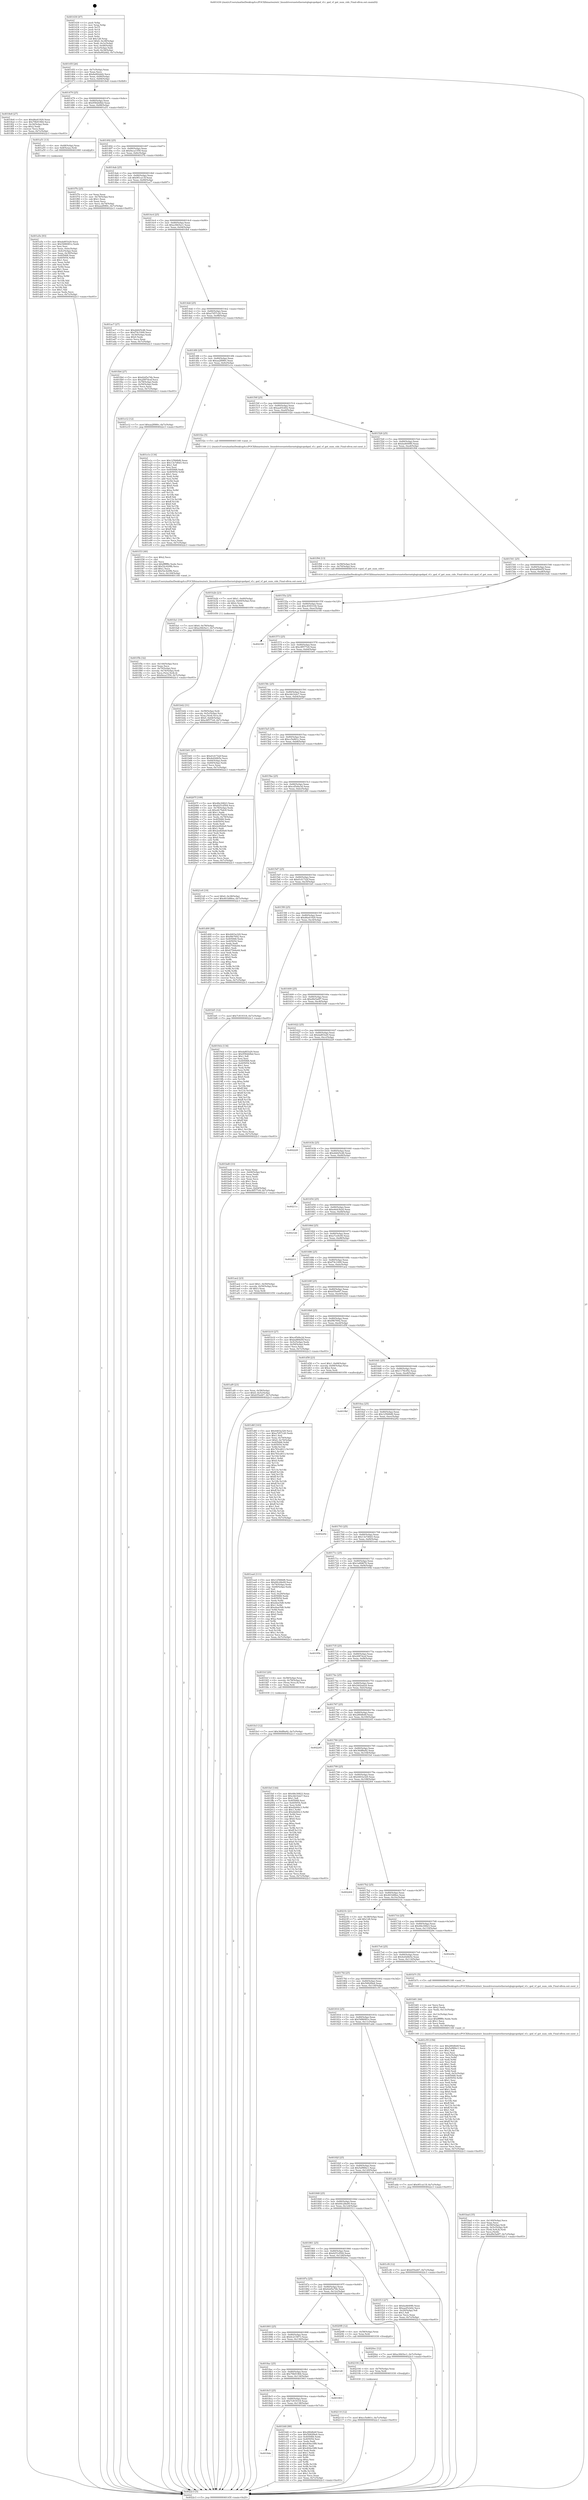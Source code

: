 digraph "0x401430" {
  label = "0x401430 (/mnt/c/Users/mathe/Desktop/tcc/POCII/binaries/extr_linuxdriversnetethernetqlogicqedqed_vf.c_qed_vf_get_num_cids_Final-ollvm.out::main(0))"
  labelloc = "t"
  node[shape=record]

  Entry [label="",width=0.3,height=0.3,shape=circle,fillcolor=black,style=filled]
  "0x40145f" [label="{
     0x40145f [26]\l
     | [instrs]\l
     &nbsp;&nbsp;0x40145f \<+3\>: mov -0x7c(%rbp),%eax\l
     &nbsp;&nbsp;0x401462 \<+2\>: mov %eax,%ecx\l
     &nbsp;&nbsp;0x401464 \<+6\>: sub $0x8a902dd2,%ecx\l
     &nbsp;&nbsp;0x40146a \<+3\>: mov %eax,-0x80(%rbp)\l
     &nbsp;&nbsp;0x40146d \<+6\>: mov %ecx,-0x84(%rbp)\l
     &nbsp;&nbsp;0x401473 \<+6\>: je 00000000004018e8 \<main+0x4b8\>\l
  }"]
  "0x4018e8" [label="{
     0x4018e8 [27]\l
     | [instrs]\l
     &nbsp;&nbsp;0x4018e8 \<+5\>: mov $0xd6a41929,%eax\l
     &nbsp;&nbsp;0x4018ed \<+5\>: mov $0x79b91964,%ecx\l
     &nbsp;&nbsp;0x4018f2 \<+3\>: mov -0x34(%rbp),%edx\l
     &nbsp;&nbsp;0x4018f5 \<+3\>: cmp $0x2,%edx\l
     &nbsp;&nbsp;0x4018f8 \<+3\>: cmovne %ecx,%eax\l
     &nbsp;&nbsp;0x4018fb \<+3\>: mov %eax,-0x7c(%rbp)\l
     &nbsp;&nbsp;0x4018fe \<+5\>: jmp 00000000004022c3 \<main+0xe93\>\l
  }"]
  "0x401479" [label="{
     0x401479 [25]\l
     | [instrs]\l
     &nbsp;&nbsp;0x401479 \<+5\>: jmp 000000000040147e \<main+0x4e\>\l
     &nbsp;&nbsp;0x40147e \<+3\>: mov -0x80(%rbp),%eax\l
     &nbsp;&nbsp;0x401481 \<+5\>: sub $0x9582b0bd,%eax\l
     &nbsp;&nbsp;0x401486 \<+6\>: mov %eax,-0x88(%rbp)\l
     &nbsp;&nbsp;0x40148c \<+6\>: je 0000000000401a51 \<main+0x621\>\l
  }"]
  "0x4022c3" [label="{
     0x4022c3 [5]\l
     | [instrs]\l
     &nbsp;&nbsp;0x4022c3 \<+5\>: jmp 000000000040145f \<main+0x2f\>\l
  }"]
  "0x401430" [label="{
     0x401430 [47]\l
     | [instrs]\l
     &nbsp;&nbsp;0x401430 \<+1\>: push %rbp\l
     &nbsp;&nbsp;0x401431 \<+3\>: mov %rsp,%rbp\l
     &nbsp;&nbsp;0x401434 \<+2\>: push %r15\l
     &nbsp;&nbsp;0x401436 \<+2\>: push %r14\l
     &nbsp;&nbsp;0x401438 \<+2\>: push %r13\l
     &nbsp;&nbsp;0x40143a \<+2\>: push %r12\l
     &nbsp;&nbsp;0x40143c \<+1\>: push %rbx\l
     &nbsp;&nbsp;0x40143d \<+7\>: sub $0x128,%rsp\l
     &nbsp;&nbsp;0x401444 \<+7\>: movl $0x0,-0x38(%rbp)\l
     &nbsp;&nbsp;0x40144b \<+3\>: mov %edi,-0x3c(%rbp)\l
     &nbsp;&nbsp;0x40144e \<+4\>: mov %rsi,-0x48(%rbp)\l
     &nbsp;&nbsp;0x401452 \<+3\>: mov -0x3c(%rbp),%edi\l
     &nbsp;&nbsp;0x401455 \<+3\>: mov %edi,-0x34(%rbp)\l
     &nbsp;&nbsp;0x401458 \<+7\>: movl $0x8a902dd2,-0x7c(%rbp)\l
  }"]
  Exit [label="",width=0.3,height=0.3,shape=circle,fillcolor=black,style=filled,peripheries=2]
  "0x401a51" [label="{
     0x401a51 [13]\l
     | [instrs]\l
     &nbsp;&nbsp;0x401a51 \<+4\>: mov -0x48(%rbp),%rax\l
     &nbsp;&nbsp;0x401a55 \<+4\>: mov 0x8(%rax),%rdi\l
     &nbsp;&nbsp;0x401a59 \<+5\>: call 0000000000401060 \<atoi@plt\>\l
     | [calls]\l
     &nbsp;&nbsp;0x401060 \{1\} (unknown)\l
  }"]
  "0x401492" [label="{
     0x401492 [25]\l
     | [instrs]\l
     &nbsp;&nbsp;0x401492 \<+5\>: jmp 0000000000401497 \<main+0x67\>\l
     &nbsp;&nbsp;0x401497 \<+3\>: mov -0x80(%rbp),%eax\l
     &nbsp;&nbsp;0x40149a \<+5\>: sub $0x9eca1559,%eax\l
     &nbsp;&nbsp;0x40149f \<+6\>: mov %eax,-0x8c(%rbp)\l
     &nbsp;&nbsp;0x4014a5 \<+6\>: je 0000000000401f7b \<main+0xb4b\>\l
  }"]
  "0x402110" [label="{
     0x402110 [12]\l
     | [instrs]\l
     &nbsp;&nbsp;0x402110 \<+7\>: movl $0xcc5e861c,-0x7c(%rbp)\l
     &nbsp;&nbsp;0x402117 \<+5\>: jmp 00000000004022c3 \<main+0xe93\>\l
  }"]
  "0x401f7b" [label="{
     0x401f7b [25]\l
     | [instrs]\l
     &nbsp;&nbsp;0x401f7b \<+2\>: xor %eax,%eax\l
     &nbsp;&nbsp;0x401f7d \<+3\>: mov -0x74(%rbp),%ecx\l
     &nbsp;&nbsp;0x401f80 \<+3\>: sub $0x1,%eax\l
     &nbsp;&nbsp;0x401f83 \<+2\>: sub %eax,%ecx\l
     &nbsp;&nbsp;0x401f85 \<+3\>: mov %ecx,-0x74(%rbp)\l
     &nbsp;&nbsp;0x401f88 \<+7\>: movl $0xaa2f080c,-0x7c(%rbp)\l
     &nbsp;&nbsp;0x401f8f \<+5\>: jmp 00000000004022c3 \<main+0xe93\>\l
  }"]
  "0x4014ab" [label="{
     0x4014ab [25]\l
     | [instrs]\l
     &nbsp;&nbsp;0x4014ab \<+5\>: jmp 00000000004014b0 \<main+0x80\>\l
     &nbsp;&nbsp;0x4014b0 \<+3\>: mov -0x80(%rbp),%eax\l
     &nbsp;&nbsp;0x4014b3 \<+5\>: sub $0x9f1ca13f,%eax\l
     &nbsp;&nbsp;0x4014b8 \<+6\>: mov %eax,-0x90(%rbp)\l
     &nbsp;&nbsp;0x4014be \<+6\>: je 0000000000401ac7 \<main+0x697\>\l
  }"]
  "0x402104" [label="{
     0x402104 [12]\l
     | [instrs]\l
     &nbsp;&nbsp;0x402104 \<+4\>: mov -0x70(%rbp),%rax\l
     &nbsp;&nbsp;0x402108 \<+3\>: mov %rax,%rdi\l
     &nbsp;&nbsp;0x40210b \<+5\>: call 0000000000401030 \<free@plt\>\l
     | [calls]\l
     &nbsp;&nbsp;0x401030 \{1\} (unknown)\l
  }"]
  "0x401ac7" [label="{
     0x401ac7 [27]\l
     | [instrs]\l
     &nbsp;&nbsp;0x401ac7 \<+5\>: mov $0xddd25cd6,%eax\l
     &nbsp;&nbsp;0x401acc \<+5\>: mov $0xf74c1009,%ecx\l
     &nbsp;&nbsp;0x401ad1 \<+3\>: mov -0x30(%rbp),%edx\l
     &nbsp;&nbsp;0x401ad4 \<+3\>: cmp $0x0,%edx\l
     &nbsp;&nbsp;0x401ad7 \<+3\>: cmove %ecx,%eax\l
     &nbsp;&nbsp;0x401ada \<+3\>: mov %eax,-0x7c(%rbp)\l
     &nbsp;&nbsp;0x401add \<+5\>: jmp 00000000004022c3 \<main+0xe93\>\l
  }"]
  "0x4014c4" [label="{
     0x4014c4 [25]\l
     | [instrs]\l
     &nbsp;&nbsp;0x4014c4 \<+5\>: jmp 00000000004014c9 \<main+0x99\>\l
     &nbsp;&nbsp;0x4014c9 \<+3\>: mov -0x80(%rbp),%eax\l
     &nbsp;&nbsp;0x4014cc \<+5\>: sub $0xa36b5ec1,%eax\l
     &nbsp;&nbsp;0x4014d1 \<+6\>: mov %eax,-0x94(%rbp)\l
     &nbsp;&nbsp;0x4014d7 \<+6\>: je 0000000000401fb4 \<main+0xb84\>\l
  }"]
  "0x401fe3" [label="{
     0x401fe3 [12]\l
     | [instrs]\l
     &nbsp;&nbsp;0x401fe3 \<+7\>: movl $0x36df8a92,-0x7c(%rbp)\l
     &nbsp;&nbsp;0x401fea \<+5\>: jmp 00000000004022c3 \<main+0xe93\>\l
  }"]
  "0x401fb4" [label="{
     0x401fb4 [27]\l
     | [instrs]\l
     &nbsp;&nbsp;0x401fb4 \<+5\>: mov $0x62d5a74b,%eax\l
     &nbsp;&nbsp;0x401fb9 \<+5\>: mov $0x2087dcef,%ecx\l
     &nbsp;&nbsp;0x401fbe \<+3\>: mov -0x78(%rbp),%edx\l
     &nbsp;&nbsp;0x401fc1 \<+3\>: cmp -0x50(%rbp),%edx\l
     &nbsp;&nbsp;0x401fc4 \<+3\>: cmovl %ecx,%eax\l
     &nbsp;&nbsp;0x401fc7 \<+3\>: mov %eax,-0x7c(%rbp)\l
     &nbsp;&nbsp;0x401fca \<+5\>: jmp 00000000004022c3 \<main+0xe93\>\l
  }"]
  "0x4014dd" [label="{
     0x4014dd [25]\l
     | [instrs]\l
     &nbsp;&nbsp;0x4014dd \<+5\>: jmp 00000000004014e2 \<main+0xb2\>\l
     &nbsp;&nbsp;0x4014e2 \<+3\>: mov -0x80(%rbp),%eax\l
     &nbsp;&nbsp;0x4014e5 \<+5\>: sub $0xa7d57c20,%eax\l
     &nbsp;&nbsp;0x4014ea \<+6\>: mov %eax,-0x98(%rbp)\l
     &nbsp;&nbsp;0x4014f0 \<+6\>: je 0000000000401e12 \<main+0x9e2\>\l
  }"]
  "0x401fa1" [label="{
     0x401fa1 [19]\l
     | [instrs]\l
     &nbsp;&nbsp;0x401fa1 \<+7\>: movl $0x0,-0x78(%rbp)\l
     &nbsp;&nbsp;0x401fa8 \<+7\>: movl $0xa36b5ec1,-0x7c(%rbp)\l
     &nbsp;&nbsp;0x401faf \<+5\>: jmp 00000000004022c3 \<main+0xe93\>\l
  }"]
  "0x401e12" [label="{
     0x401e12 [12]\l
     | [instrs]\l
     &nbsp;&nbsp;0x401e12 \<+7\>: movl $0xaa2f080c,-0x7c(%rbp)\l
     &nbsp;&nbsp;0x401e19 \<+5\>: jmp 00000000004022c3 \<main+0xe93\>\l
  }"]
  "0x4014f6" [label="{
     0x4014f6 [25]\l
     | [instrs]\l
     &nbsp;&nbsp;0x4014f6 \<+5\>: jmp 00000000004014fb \<main+0xcb\>\l
     &nbsp;&nbsp;0x4014fb \<+3\>: mov -0x80(%rbp),%eax\l
     &nbsp;&nbsp;0x4014fe \<+5\>: sub $0xaa2f080c,%eax\l
     &nbsp;&nbsp;0x401503 \<+6\>: mov %eax,-0x9c(%rbp)\l
     &nbsp;&nbsp;0x401509 \<+6\>: je 0000000000401e1e \<main+0x9ee\>\l
  }"]
  "0x401f5b" [label="{
     0x401f5b [32]\l
     | [instrs]\l
     &nbsp;&nbsp;0x401f5b \<+6\>: mov -0x144(%rbp),%ecx\l
     &nbsp;&nbsp;0x401f61 \<+3\>: imul %eax,%ecx\l
     &nbsp;&nbsp;0x401f64 \<+4\>: mov -0x70(%rbp),%rsi\l
     &nbsp;&nbsp;0x401f68 \<+4\>: movslq -0x74(%rbp),%rdi\l
     &nbsp;&nbsp;0x401f6c \<+3\>: mov %ecx,(%rsi,%rdi,4)\l
     &nbsp;&nbsp;0x401f6f \<+7\>: movl $0x9eca1559,-0x7c(%rbp)\l
     &nbsp;&nbsp;0x401f76 \<+5\>: jmp 00000000004022c3 \<main+0xe93\>\l
  }"]
  "0x401e1e" [label="{
     0x401e1e [134]\l
     | [instrs]\l
     &nbsp;&nbsp;0x401e1e \<+5\>: mov $0x12566bf6,%eax\l
     &nbsp;&nbsp;0x401e23 \<+5\>: mov $0x13e7d0d3,%ecx\l
     &nbsp;&nbsp;0x401e28 \<+2\>: mov $0x1,%dl\l
     &nbsp;&nbsp;0x401e2a \<+2\>: xor %esi,%esi\l
     &nbsp;&nbsp;0x401e2c \<+7\>: mov 0x405068,%edi\l
     &nbsp;&nbsp;0x401e33 \<+8\>: mov 0x405054,%r8d\l
     &nbsp;&nbsp;0x401e3b \<+3\>: sub $0x1,%esi\l
     &nbsp;&nbsp;0x401e3e \<+3\>: mov %edi,%r9d\l
     &nbsp;&nbsp;0x401e41 \<+3\>: add %esi,%r9d\l
     &nbsp;&nbsp;0x401e44 \<+4\>: imul %r9d,%edi\l
     &nbsp;&nbsp;0x401e48 \<+3\>: and $0x1,%edi\l
     &nbsp;&nbsp;0x401e4b \<+3\>: cmp $0x0,%edi\l
     &nbsp;&nbsp;0x401e4e \<+4\>: sete %r10b\l
     &nbsp;&nbsp;0x401e52 \<+4\>: cmp $0xa,%r8d\l
     &nbsp;&nbsp;0x401e56 \<+4\>: setl %r11b\l
     &nbsp;&nbsp;0x401e5a \<+3\>: mov %r10b,%bl\l
     &nbsp;&nbsp;0x401e5d \<+3\>: xor $0xff,%bl\l
     &nbsp;&nbsp;0x401e60 \<+3\>: mov %r11b,%r14b\l
     &nbsp;&nbsp;0x401e63 \<+4\>: xor $0xff,%r14b\l
     &nbsp;&nbsp;0x401e67 \<+3\>: xor $0x0,%dl\l
     &nbsp;&nbsp;0x401e6a \<+3\>: mov %bl,%r15b\l
     &nbsp;&nbsp;0x401e6d \<+4\>: and $0x0,%r15b\l
     &nbsp;&nbsp;0x401e71 \<+3\>: and %dl,%r10b\l
     &nbsp;&nbsp;0x401e74 \<+3\>: mov %r14b,%r12b\l
     &nbsp;&nbsp;0x401e77 \<+4\>: and $0x0,%r12b\l
     &nbsp;&nbsp;0x401e7b \<+3\>: and %dl,%r11b\l
     &nbsp;&nbsp;0x401e7e \<+3\>: or %r10b,%r15b\l
     &nbsp;&nbsp;0x401e81 \<+3\>: or %r11b,%r12b\l
     &nbsp;&nbsp;0x401e84 \<+3\>: xor %r12b,%r15b\l
     &nbsp;&nbsp;0x401e87 \<+3\>: or %r14b,%bl\l
     &nbsp;&nbsp;0x401e8a \<+3\>: xor $0xff,%bl\l
     &nbsp;&nbsp;0x401e8d \<+3\>: or $0x0,%dl\l
     &nbsp;&nbsp;0x401e90 \<+2\>: and %dl,%bl\l
     &nbsp;&nbsp;0x401e92 \<+3\>: or %bl,%r15b\l
     &nbsp;&nbsp;0x401e95 \<+4\>: test $0x1,%r15b\l
     &nbsp;&nbsp;0x401e99 \<+3\>: cmovne %ecx,%eax\l
     &nbsp;&nbsp;0x401e9c \<+3\>: mov %eax,-0x7c(%rbp)\l
     &nbsp;&nbsp;0x401e9f \<+5\>: jmp 00000000004022c3 \<main+0xe93\>\l
  }"]
  "0x40150f" [label="{
     0x40150f [25]\l
     | [instrs]\l
     &nbsp;&nbsp;0x40150f \<+5\>: jmp 0000000000401514 \<main+0xe4\>\l
     &nbsp;&nbsp;0x401514 \<+3\>: mov -0x80(%rbp),%eax\l
     &nbsp;&nbsp;0x401517 \<+5\>: sub $0xaa45cb02,%eax\l
     &nbsp;&nbsp;0x40151c \<+6\>: mov %eax,-0xa0(%rbp)\l
     &nbsp;&nbsp;0x401522 \<+6\>: je 0000000000401f2e \<main+0xafe\>\l
  }"]
  "0x401f33" [label="{
     0x401f33 [40]\l
     | [instrs]\l
     &nbsp;&nbsp;0x401f33 \<+5\>: mov $0x2,%ecx\l
     &nbsp;&nbsp;0x401f38 \<+1\>: cltd\l
     &nbsp;&nbsp;0x401f39 \<+2\>: idiv %ecx\l
     &nbsp;&nbsp;0x401f3b \<+6\>: imul $0xfffffffe,%edx,%ecx\l
     &nbsp;&nbsp;0x401f41 \<+6\>: add $0x52c429fb,%ecx\l
     &nbsp;&nbsp;0x401f47 \<+3\>: add $0x1,%ecx\l
     &nbsp;&nbsp;0x401f4a \<+6\>: sub $0x52c429fb,%ecx\l
     &nbsp;&nbsp;0x401f50 \<+6\>: mov %ecx,-0x144(%rbp)\l
     &nbsp;&nbsp;0x401f56 \<+5\>: call 0000000000401160 \<next_i\>\l
     | [calls]\l
     &nbsp;&nbsp;0x401160 \{1\} (/mnt/c/Users/mathe/Desktop/tcc/POCII/binaries/extr_linuxdriversnetethernetqlogicqedqed_vf.c_qed_vf_get_num_cids_Final-ollvm.out::next_i)\l
  }"]
  "0x401f2e" [label="{
     0x401f2e [5]\l
     | [instrs]\l
     &nbsp;&nbsp;0x401f2e \<+5\>: call 0000000000401160 \<next_i\>\l
     | [calls]\l
     &nbsp;&nbsp;0x401160 \{1\} (/mnt/c/Users/mathe/Desktop/tcc/POCII/binaries/extr_linuxdriversnetethernetqlogicqedqed_vf.c_qed_vf_get_num_cids_Final-ollvm.out::next_i)\l
  }"]
  "0x401528" [label="{
     0x401528 [25]\l
     | [instrs]\l
     &nbsp;&nbsp;0x401528 \<+5\>: jmp 000000000040152d \<main+0xfd\>\l
     &nbsp;&nbsp;0x40152d \<+3\>: mov -0x80(%rbp),%eax\l
     &nbsp;&nbsp;0x401530 \<+5\>: sub $0xba4649f0,%eax\l
     &nbsp;&nbsp;0x401535 \<+6\>: mov %eax,-0xa4(%rbp)\l
     &nbsp;&nbsp;0x40153b \<+6\>: je 0000000000401f94 \<main+0xb64\>\l
  }"]
  "0x401d6f" [label="{
     0x401d6f [163]\l
     | [instrs]\l
     &nbsp;&nbsp;0x401d6f \<+5\>: mov $0x4403a329,%ecx\l
     &nbsp;&nbsp;0x401d74 \<+5\>: mov $0xa7d57c20,%edx\l
     &nbsp;&nbsp;0x401d79 \<+3\>: mov $0x1,%sil\l
     &nbsp;&nbsp;0x401d7c \<+4\>: mov %rax,-0x70(%rbp)\l
     &nbsp;&nbsp;0x401d80 \<+7\>: movl $0x0,-0x74(%rbp)\l
     &nbsp;&nbsp;0x401d87 \<+8\>: mov 0x405068,%r8d\l
     &nbsp;&nbsp;0x401d8f \<+8\>: mov 0x405054,%r9d\l
     &nbsp;&nbsp;0x401d97 \<+3\>: mov %r8d,%r10d\l
     &nbsp;&nbsp;0x401d9a \<+7\>: sub $0x783cd013,%r10d\l
     &nbsp;&nbsp;0x401da1 \<+4\>: sub $0x1,%r10d\l
     &nbsp;&nbsp;0x401da5 \<+7\>: add $0x783cd013,%r10d\l
     &nbsp;&nbsp;0x401dac \<+4\>: imul %r10d,%r8d\l
     &nbsp;&nbsp;0x401db0 \<+4\>: and $0x1,%r8d\l
     &nbsp;&nbsp;0x401db4 \<+4\>: cmp $0x0,%r8d\l
     &nbsp;&nbsp;0x401db8 \<+4\>: sete %r11b\l
     &nbsp;&nbsp;0x401dbc \<+4\>: cmp $0xa,%r9d\l
     &nbsp;&nbsp;0x401dc0 \<+3\>: setl %bl\l
     &nbsp;&nbsp;0x401dc3 \<+3\>: mov %r11b,%r14b\l
     &nbsp;&nbsp;0x401dc6 \<+4\>: xor $0xff,%r14b\l
     &nbsp;&nbsp;0x401dca \<+3\>: mov %bl,%r15b\l
     &nbsp;&nbsp;0x401dcd \<+4\>: xor $0xff,%r15b\l
     &nbsp;&nbsp;0x401dd1 \<+4\>: xor $0x1,%sil\l
     &nbsp;&nbsp;0x401dd5 \<+3\>: mov %r14b,%r12b\l
     &nbsp;&nbsp;0x401dd8 \<+4\>: and $0xff,%r12b\l
     &nbsp;&nbsp;0x401ddc \<+3\>: and %sil,%r11b\l
     &nbsp;&nbsp;0x401ddf \<+3\>: mov %r15b,%r13b\l
     &nbsp;&nbsp;0x401de2 \<+4\>: and $0xff,%r13b\l
     &nbsp;&nbsp;0x401de6 \<+3\>: and %sil,%bl\l
     &nbsp;&nbsp;0x401de9 \<+3\>: or %r11b,%r12b\l
     &nbsp;&nbsp;0x401dec \<+3\>: or %bl,%r13b\l
     &nbsp;&nbsp;0x401def \<+3\>: xor %r13b,%r12b\l
     &nbsp;&nbsp;0x401df2 \<+3\>: or %r15b,%r14b\l
     &nbsp;&nbsp;0x401df5 \<+4\>: xor $0xff,%r14b\l
     &nbsp;&nbsp;0x401df9 \<+4\>: or $0x1,%sil\l
     &nbsp;&nbsp;0x401dfd \<+3\>: and %sil,%r14b\l
     &nbsp;&nbsp;0x401e00 \<+3\>: or %r14b,%r12b\l
     &nbsp;&nbsp;0x401e03 \<+4\>: test $0x1,%r12b\l
     &nbsp;&nbsp;0x401e07 \<+3\>: cmovne %edx,%ecx\l
     &nbsp;&nbsp;0x401e0a \<+3\>: mov %ecx,-0x7c(%rbp)\l
     &nbsp;&nbsp;0x401e0d \<+5\>: jmp 00000000004022c3 \<main+0xe93\>\l
  }"]
  "0x401f94" [label="{
     0x401f94 [13]\l
     | [instrs]\l
     &nbsp;&nbsp;0x401f94 \<+4\>: mov -0x58(%rbp),%rdi\l
     &nbsp;&nbsp;0x401f98 \<+4\>: mov -0x70(%rbp),%rsi\l
     &nbsp;&nbsp;0x401f9c \<+5\>: call 0000000000401410 \<qed_vf_get_num_cids\>\l
     | [calls]\l
     &nbsp;&nbsp;0x401410 \{1\} (/mnt/c/Users/mathe/Desktop/tcc/POCII/binaries/extr_linuxdriversnetethernetqlogicqedqed_vf.c_qed_vf_get_num_cids_Final-ollvm.out::qed_vf_get_num_cids)\l
  }"]
  "0x401541" [label="{
     0x401541 [25]\l
     | [instrs]\l
     &nbsp;&nbsp;0x401541 \<+5\>: jmp 0000000000401546 \<main+0x116\>\l
     &nbsp;&nbsp;0x401546 \<+3\>: mov -0x80(%rbp),%eax\l
     &nbsp;&nbsp;0x401549 \<+5\>: sub $0xba884d5f,%eax\l
     &nbsp;&nbsp;0x40154e \<+6\>: mov %eax,-0xa8(%rbp)\l
     &nbsp;&nbsp;0x401554 \<+6\>: je 0000000000401b2b \<main+0x6fb\>\l
  }"]
  "0x4018de" [label="{
     0x4018de\l
  }", style=dashed]
  "0x401b2b" [label="{
     0x401b2b [23]\l
     | [instrs]\l
     &nbsp;&nbsp;0x401b2b \<+7\>: movl $0x1,-0x60(%rbp)\l
     &nbsp;&nbsp;0x401b32 \<+4\>: movslq -0x60(%rbp),%rax\l
     &nbsp;&nbsp;0x401b36 \<+4\>: shl $0x2,%rax\l
     &nbsp;&nbsp;0x401b3a \<+3\>: mov %rax,%rdi\l
     &nbsp;&nbsp;0x401b3d \<+5\>: call 0000000000401050 \<malloc@plt\>\l
     | [calls]\l
     &nbsp;&nbsp;0x401050 \{1\} (unknown)\l
  }"]
  "0x40155a" [label="{
     0x40155a [25]\l
     | [instrs]\l
     &nbsp;&nbsp;0x40155a \<+5\>: jmp 000000000040155f \<main+0x12f\>\l
     &nbsp;&nbsp;0x40155f \<+3\>: mov -0x80(%rbp),%eax\l
     &nbsp;&nbsp;0x401562 \<+5\>: sub $0xc8393104,%eax\l
     &nbsp;&nbsp;0x401567 \<+6\>: mov %eax,-0xac(%rbp)\l
     &nbsp;&nbsp;0x40156d \<+6\>: je 0000000000402180 \<main+0xd50\>\l
  }"]
  "0x401bfd" [label="{
     0x401bfd [88]\l
     | [instrs]\l
     &nbsp;&nbsp;0x401bfd \<+5\>: mov $0x280dfe6f,%eax\l
     &nbsp;&nbsp;0x401c02 \<+5\>: mov $0x5082f9a4,%ecx\l
     &nbsp;&nbsp;0x401c07 \<+7\>: mov 0x405068,%edx\l
     &nbsp;&nbsp;0x401c0e \<+7\>: mov 0x405054,%esi\l
     &nbsp;&nbsp;0x401c15 \<+2\>: mov %edx,%edi\l
     &nbsp;&nbsp;0x401c17 \<+6\>: sub $0x404a18f8,%edi\l
     &nbsp;&nbsp;0x401c1d \<+3\>: sub $0x1,%edi\l
     &nbsp;&nbsp;0x401c20 \<+6\>: add $0x404a18f8,%edi\l
     &nbsp;&nbsp;0x401c26 \<+3\>: imul %edi,%edx\l
     &nbsp;&nbsp;0x401c29 \<+3\>: and $0x1,%edx\l
     &nbsp;&nbsp;0x401c2c \<+3\>: cmp $0x0,%edx\l
     &nbsp;&nbsp;0x401c2f \<+4\>: sete %r8b\l
     &nbsp;&nbsp;0x401c33 \<+3\>: cmp $0xa,%esi\l
     &nbsp;&nbsp;0x401c36 \<+4\>: setl %r9b\l
     &nbsp;&nbsp;0x401c3a \<+3\>: mov %r8b,%r10b\l
     &nbsp;&nbsp;0x401c3d \<+3\>: and %r9b,%r10b\l
     &nbsp;&nbsp;0x401c40 \<+3\>: xor %r9b,%r8b\l
     &nbsp;&nbsp;0x401c43 \<+3\>: or %r8b,%r10b\l
     &nbsp;&nbsp;0x401c46 \<+4\>: test $0x1,%r10b\l
     &nbsp;&nbsp;0x401c4a \<+3\>: cmovne %ecx,%eax\l
     &nbsp;&nbsp;0x401c4d \<+3\>: mov %eax,-0x7c(%rbp)\l
     &nbsp;&nbsp;0x401c50 \<+5\>: jmp 00000000004022c3 \<main+0xe93\>\l
  }"]
  "0x402180" [label="{
     0x402180\l
  }", style=dashed]
  "0x401573" [label="{
     0x401573 [25]\l
     | [instrs]\l
     &nbsp;&nbsp;0x401573 \<+5\>: jmp 0000000000401578 \<main+0x148\>\l
     &nbsp;&nbsp;0x401578 \<+3\>: mov -0x80(%rbp),%eax\l
     &nbsp;&nbsp;0x40157b \<+5\>: sub $0xc8f577e9,%eax\l
     &nbsp;&nbsp;0x401580 \<+6\>: mov %eax,-0xb0(%rbp)\l
     &nbsp;&nbsp;0x401586 \<+6\>: je 0000000000401b61 \<main+0x731\>\l
  }"]
  "0x4018c5" [label="{
     0x4018c5 [25]\l
     | [instrs]\l
     &nbsp;&nbsp;0x4018c5 \<+5\>: jmp 00000000004018ca \<main+0x49a\>\l
     &nbsp;&nbsp;0x4018ca \<+3\>: mov -0x80(%rbp),%eax\l
     &nbsp;&nbsp;0x4018cd \<+5\>: sub $0x7c819318,%eax\l
     &nbsp;&nbsp;0x4018d2 \<+6\>: mov %eax,-0x138(%rbp)\l
     &nbsp;&nbsp;0x4018d8 \<+6\>: je 0000000000401bfd \<main+0x7cd\>\l
  }"]
  "0x401b61" [label="{
     0x401b61 [27]\l
     | [instrs]\l
     &nbsp;&nbsp;0x401b61 \<+5\>: mov $0xd1d1722f,%eax\l
     &nbsp;&nbsp;0x401b66 \<+5\>: mov $0x4e026b5e,%ecx\l
     &nbsp;&nbsp;0x401b6b \<+3\>: mov -0x64(%rbp),%edx\l
     &nbsp;&nbsp;0x401b6e \<+3\>: cmp -0x60(%rbp),%edx\l
     &nbsp;&nbsp;0x401b71 \<+3\>: cmovl %ecx,%eax\l
     &nbsp;&nbsp;0x401b74 \<+3\>: mov %eax,-0x7c(%rbp)\l
     &nbsp;&nbsp;0x401b77 \<+5\>: jmp 00000000004022c3 \<main+0xe93\>\l
  }"]
  "0x40158c" [label="{
     0x40158c [25]\l
     | [instrs]\l
     &nbsp;&nbsp;0x40158c \<+5\>: jmp 0000000000401591 \<main+0x161\>\l
     &nbsp;&nbsp;0x401591 \<+3\>: mov -0x80(%rbp),%eax\l
     &nbsp;&nbsp;0x401594 \<+5\>: sub $0xcbb1b2e7,%eax\l
     &nbsp;&nbsp;0x401599 \<+6\>: mov %eax,-0xb4(%rbp)\l
     &nbsp;&nbsp;0x40159f \<+6\>: je 000000000040207f \<main+0xc4f\>\l
  }"]
  "0x401903" [label="{
     0x401903\l
  }", style=dashed]
  "0x40207f" [label="{
     0x40207f [109]\l
     | [instrs]\l
     &nbsp;&nbsp;0x40207f \<+5\>: mov $0x48e30823,%eax\l
     &nbsp;&nbsp;0x402084 \<+5\>: mov $0x6251d504,%ecx\l
     &nbsp;&nbsp;0x402089 \<+3\>: mov -0x78(%rbp),%edx\l
     &nbsp;&nbsp;0x40208c \<+6\>: sub $0xe8c7bdc8,%edx\l
     &nbsp;&nbsp;0x402092 \<+3\>: add $0x1,%edx\l
     &nbsp;&nbsp;0x402095 \<+6\>: add $0xe8c7bdc8,%edx\l
     &nbsp;&nbsp;0x40209b \<+3\>: mov %edx,-0x78(%rbp)\l
     &nbsp;&nbsp;0x40209e \<+7\>: mov 0x405068,%edx\l
     &nbsp;&nbsp;0x4020a5 \<+7\>: mov 0x405054,%esi\l
     &nbsp;&nbsp;0x4020ac \<+2\>: mov %edx,%edi\l
     &nbsp;&nbsp;0x4020ae \<+6\>: sub $0x2edf26a9,%edi\l
     &nbsp;&nbsp;0x4020b4 \<+3\>: sub $0x1,%edi\l
     &nbsp;&nbsp;0x4020b7 \<+6\>: add $0x2edf26a9,%edi\l
     &nbsp;&nbsp;0x4020bd \<+3\>: imul %edi,%edx\l
     &nbsp;&nbsp;0x4020c0 \<+3\>: and $0x1,%edx\l
     &nbsp;&nbsp;0x4020c3 \<+3\>: cmp $0x0,%edx\l
     &nbsp;&nbsp;0x4020c6 \<+4\>: sete %r8b\l
     &nbsp;&nbsp;0x4020ca \<+3\>: cmp $0xa,%esi\l
     &nbsp;&nbsp;0x4020cd \<+4\>: setl %r9b\l
     &nbsp;&nbsp;0x4020d1 \<+3\>: mov %r8b,%r10b\l
     &nbsp;&nbsp;0x4020d4 \<+3\>: and %r9b,%r10b\l
     &nbsp;&nbsp;0x4020d7 \<+3\>: xor %r9b,%r8b\l
     &nbsp;&nbsp;0x4020da \<+3\>: or %r8b,%r10b\l
     &nbsp;&nbsp;0x4020dd \<+4\>: test $0x1,%r10b\l
     &nbsp;&nbsp;0x4020e1 \<+3\>: cmovne %ecx,%eax\l
     &nbsp;&nbsp;0x4020e4 \<+3\>: mov %eax,-0x7c(%rbp)\l
     &nbsp;&nbsp;0x4020e7 \<+5\>: jmp 00000000004022c3 \<main+0xe93\>\l
  }"]
  "0x4015a5" [label="{
     0x4015a5 [25]\l
     | [instrs]\l
     &nbsp;&nbsp;0x4015a5 \<+5\>: jmp 00000000004015aa \<main+0x17a\>\l
     &nbsp;&nbsp;0x4015aa \<+3\>: mov -0x80(%rbp),%eax\l
     &nbsp;&nbsp;0x4015ad \<+5\>: sub $0xcc5e861c,%eax\l
     &nbsp;&nbsp;0x4015b2 \<+6\>: mov %eax,-0xb8(%rbp)\l
     &nbsp;&nbsp;0x4015b8 \<+6\>: je 00000000004021e9 \<main+0xdb9\>\l
  }"]
  "0x4018ac" [label="{
     0x4018ac [25]\l
     | [instrs]\l
     &nbsp;&nbsp;0x4018ac \<+5\>: jmp 00000000004018b1 \<main+0x481\>\l
     &nbsp;&nbsp;0x4018b1 \<+3\>: mov -0x80(%rbp),%eax\l
     &nbsp;&nbsp;0x4018b4 \<+5\>: sub $0x79b91964,%eax\l
     &nbsp;&nbsp;0x4018b9 \<+6\>: mov %eax,-0x134(%rbp)\l
     &nbsp;&nbsp;0x4018bf \<+6\>: je 0000000000401903 \<main+0x4d3\>\l
  }"]
  "0x4021e9" [label="{
     0x4021e9 [19]\l
     | [instrs]\l
     &nbsp;&nbsp;0x4021e9 \<+7\>: movl $0x0,-0x38(%rbp)\l
     &nbsp;&nbsp;0x4021f0 \<+7\>: movl $0x461b88ee,-0x7c(%rbp)\l
     &nbsp;&nbsp;0x4021f7 \<+5\>: jmp 00000000004022c3 \<main+0xe93\>\l
  }"]
  "0x4015be" [label="{
     0x4015be [25]\l
     | [instrs]\l
     &nbsp;&nbsp;0x4015be \<+5\>: jmp 00000000004015c3 \<main+0x193\>\l
     &nbsp;&nbsp;0x4015c3 \<+3\>: mov -0x80(%rbp),%eax\l
     &nbsp;&nbsp;0x4015c6 \<+5\>: sub $0xcd5d4a3d,%eax\l
     &nbsp;&nbsp;0x4015cb \<+6\>: mov %eax,-0xbc(%rbp)\l
     &nbsp;&nbsp;0x4015d1 \<+6\>: je 0000000000401d00 \<main+0x8d0\>\l
  }"]
  "0x402128" [label="{
     0x402128\l
  }", style=dashed]
  "0x401d00" [label="{
     0x401d00 [88]\l
     | [instrs]\l
     &nbsp;&nbsp;0x401d00 \<+5\>: mov $0x4403a329,%eax\l
     &nbsp;&nbsp;0x401d05 \<+5\>: mov $0xf9b7692,%ecx\l
     &nbsp;&nbsp;0x401d0a \<+7\>: mov 0x405068,%edx\l
     &nbsp;&nbsp;0x401d11 \<+7\>: mov 0x405054,%esi\l
     &nbsp;&nbsp;0x401d18 \<+2\>: mov %edx,%edi\l
     &nbsp;&nbsp;0x401d1a \<+6\>: add $0xb754de44,%edi\l
     &nbsp;&nbsp;0x401d20 \<+3\>: sub $0x1,%edi\l
     &nbsp;&nbsp;0x401d23 \<+6\>: sub $0xb754de44,%edi\l
     &nbsp;&nbsp;0x401d29 \<+3\>: imul %edi,%edx\l
     &nbsp;&nbsp;0x401d2c \<+3\>: and $0x1,%edx\l
     &nbsp;&nbsp;0x401d2f \<+3\>: cmp $0x0,%edx\l
     &nbsp;&nbsp;0x401d32 \<+4\>: sete %r8b\l
     &nbsp;&nbsp;0x401d36 \<+3\>: cmp $0xa,%esi\l
     &nbsp;&nbsp;0x401d39 \<+4\>: setl %r9b\l
     &nbsp;&nbsp;0x401d3d \<+3\>: mov %r8b,%r10b\l
     &nbsp;&nbsp;0x401d40 \<+3\>: and %r9b,%r10b\l
     &nbsp;&nbsp;0x401d43 \<+3\>: xor %r9b,%r8b\l
     &nbsp;&nbsp;0x401d46 \<+3\>: or %r8b,%r10b\l
     &nbsp;&nbsp;0x401d49 \<+4\>: test $0x1,%r10b\l
     &nbsp;&nbsp;0x401d4d \<+3\>: cmovne %ecx,%eax\l
     &nbsp;&nbsp;0x401d50 \<+3\>: mov %eax,-0x7c(%rbp)\l
     &nbsp;&nbsp;0x401d53 \<+5\>: jmp 00000000004022c3 \<main+0xe93\>\l
  }"]
  "0x4015d7" [label="{
     0x4015d7 [25]\l
     | [instrs]\l
     &nbsp;&nbsp;0x4015d7 \<+5\>: jmp 00000000004015dc \<main+0x1ac\>\l
     &nbsp;&nbsp;0x4015dc \<+3\>: mov -0x80(%rbp),%eax\l
     &nbsp;&nbsp;0x4015df \<+5\>: sub $0xd1d1722f,%eax\l
     &nbsp;&nbsp;0x4015e4 \<+6\>: mov %eax,-0xc0(%rbp)\l
     &nbsp;&nbsp;0x4015ea \<+6\>: je 0000000000401bf1 \<main+0x7c1\>\l
  }"]
  "0x401893" [label="{
     0x401893 [25]\l
     | [instrs]\l
     &nbsp;&nbsp;0x401893 \<+5\>: jmp 0000000000401898 \<main+0x468\>\l
     &nbsp;&nbsp;0x401898 \<+3\>: mov -0x80(%rbp),%eax\l
     &nbsp;&nbsp;0x40189b \<+5\>: sub $0x6c215873,%eax\l
     &nbsp;&nbsp;0x4018a0 \<+6\>: mov %eax,-0x130(%rbp)\l
     &nbsp;&nbsp;0x4018a6 \<+6\>: je 0000000000402128 \<main+0xcf8\>\l
  }"]
  "0x401bf1" [label="{
     0x401bf1 [12]\l
     | [instrs]\l
     &nbsp;&nbsp;0x401bf1 \<+7\>: movl $0x7c819318,-0x7c(%rbp)\l
     &nbsp;&nbsp;0x401bf8 \<+5\>: jmp 00000000004022c3 \<main+0xe93\>\l
  }"]
  "0x4015f0" [label="{
     0x4015f0 [25]\l
     | [instrs]\l
     &nbsp;&nbsp;0x4015f0 \<+5\>: jmp 00000000004015f5 \<main+0x1c5\>\l
     &nbsp;&nbsp;0x4015f5 \<+3\>: mov -0x80(%rbp),%eax\l
     &nbsp;&nbsp;0x4015f8 \<+5\>: sub $0xd6a41929,%eax\l
     &nbsp;&nbsp;0x4015fd \<+6\>: mov %eax,-0xc4(%rbp)\l
     &nbsp;&nbsp;0x401603 \<+6\>: je 00000000004019cb \<main+0x59b\>\l
  }"]
  "0x4020f8" [label="{
     0x4020f8 [12]\l
     | [instrs]\l
     &nbsp;&nbsp;0x4020f8 \<+4\>: mov -0x58(%rbp),%rax\l
     &nbsp;&nbsp;0x4020fc \<+3\>: mov %rax,%rdi\l
     &nbsp;&nbsp;0x4020ff \<+5\>: call 0000000000401030 \<free@plt\>\l
     | [calls]\l
     &nbsp;&nbsp;0x401030 \{1\} (unknown)\l
  }"]
  "0x4019cb" [label="{
     0x4019cb [134]\l
     | [instrs]\l
     &nbsp;&nbsp;0x4019cb \<+5\>: mov $0xda8f1b29,%eax\l
     &nbsp;&nbsp;0x4019d0 \<+5\>: mov $0x9582b0bd,%ecx\l
     &nbsp;&nbsp;0x4019d5 \<+2\>: mov $0x1,%dl\l
     &nbsp;&nbsp;0x4019d7 \<+2\>: xor %esi,%esi\l
     &nbsp;&nbsp;0x4019d9 \<+7\>: mov 0x405068,%edi\l
     &nbsp;&nbsp;0x4019e0 \<+8\>: mov 0x405054,%r8d\l
     &nbsp;&nbsp;0x4019e8 \<+3\>: sub $0x1,%esi\l
     &nbsp;&nbsp;0x4019eb \<+3\>: mov %edi,%r9d\l
     &nbsp;&nbsp;0x4019ee \<+3\>: add %esi,%r9d\l
     &nbsp;&nbsp;0x4019f1 \<+4\>: imul %r9d,%edi\l
     &nbsp;&nbsp;0x4019f5 \<+3\>: and $0x1,%edi\l
     &nbsp;&nbsp;0x4019f8 \<+3\>: cmp $0x0,%edi\l
     &nbsp;&nbsp;0x4019fb \<+4\>: sete %r10b\l
     &nbsp;&nbsp;0x4019ff \<+4\>: cmp $0xa,%r8d\l
     &nbsp;&nbsp;0x401a03 \<+4\>: setl %r11b\l
     &nbsp;&nbsp;0x401a07 \<+3\>: mov %r10b,%bl\l
     &nbsp;&nbsp;0x401a0a \<+3\>: xor $0xff,%bl\l
     &nbsp;&nbsp;0x401a0d \<+3\>: mov %r11b,%r14b\l
     &nbsp;&nbsp;0x401a10 \<+4\>: xor $0xff,%r14b\l
     &nbsp;&nbsp;0x401a14 \<+3\>: xor $0x1,%dl\l
     &nbsp;&nbsp;0x401a17 \<+3\>: mov %bl,%r15b\l
     &nbsp;&nbsp;0x401a1a \<+4\>: and $0xff,%r15b\l
     &nbsp;&nbsp;0x401a1e \<+3\>: and %dl,%r10b\l
     &nbsp;&nbsp;0x401a21 \<+3\>: mov %r14b,%r12b\l
     &nbsp;&nbsp;0x401a24 \<+4\>: and $0xff,%r12b\l
     &nbsp;&nbsp;0x401a28 \<+3\>: and %dl,%r11b\l
     &nbsp;&nbsp;0x401a2b \<+3\>: or %r10b,%r15b\l
     &nbsp;&nbsp;0x401a2e \<+3\>: or %r11b,%r12b\l
     &nbsp;&nbsp;0x401a31 \<+3\>: xor %r12b,%r15b\l
     &nbsp;&nbsp;0x401a34 \<+3\>: or %r14b,%bl\l
     &nbsp;&nbsp;0x401a37 \<+3\>: xor $0xff,%bl\l
     &nbsp;&nbsp;0x401a3a \<+3\>: or $0x1,%dl\l
     &nbsp;&nbsp;0x401a3d \<+2\>: and %dl,%bl\l
     &nbsp;&nbsp;0x401a3f \<+3\>: or %bl,%r15b\l
     &nbsp;&nbsp;0x401a42 \<+4\>: test $0x1,%r15b\l
     &nbsp;&nbsp;0x401a46 \<+3\>: cmovne %ecx,%eax\l
     &nbsp;&nbsp;0x401a49 \<+3\>: mov %eax,-0x7c(%rbp)\l
     &nbsp;&nbsp;0x401a4c \<+5\>: jmp 00000000004022c3 \<main+0xe93\>\l
  }"]
  "0x401609" [label="{
     0x401609 [25]\l
     | [instrs]\l
     &nbsp;&nbsp;0x401609 \<+5\>: jmp 000000000040160e \<main+0x1de\>\l
     &nbsp;&nbsp;0x40160e \<+3\>: mov -0x80(%rbp),%eax\l
     &nbsp;&nbsp;0x401611 \<+5\>: sub $0xd9e5a0f7,%eax\l
     &nbsp;&nbsp;0x401616 \<+6\>: mov %eax,-0xc8(%rbp)\l
     &nbsp;&nbsp;0x40161c \<+6\>: je 0000000000401bd0 \<main+0x7a0\>\l
  }"]
  "0x401a5e" [label="{
     0x401a5e [93]\l
     | [instrs]\l
     &nbsp;&nbsp;0x401a5e \<+5\>: mov $0xda8f1b29,%ecx\l
     &nbsp;&nbsp;0x401a63 \<+5\>: mov $0x5486081e,%edx\l
     &nbsp;&nbsp;0x401a68 \<+2\>: xor %esi,%esi\l
     &nbsp;&nbsp;0x401a6a \<+3\>: mov %eax,-0x4c(%rbp)\l
     &nbsp;&nbsp;0x401a6d \<+3\>: mov -0x4c(%rbp),%eax\l
     &nbsp;&nbsp;0x401a70 \<+3\>: mov %eax,-0x30(%rbp)\l
     &nbsp;&nbsp;0x401a73 \<+7\>: mov 0x405068,%eax\l
     &nbsp;&nbsp;0x401a7a \<+8\>: mov 0x405054,%r8d\l
     &nbsp;&nbsp;0x401a82 \<+3\>: sub $0x1,%esi\l
     &nbsp;&nbsp;0x401a85 \<+3\>: mov %eax,%r9d\l
     &nbsp;&nbsp;0x401a88 \<+3\>: add %esi,%r9d\l
     &nbsp;&nbsp;0x401a8b \<+4\>: imul %r9d,%eax\l
     &nbsp;&nbsp;0x401a8f \<+3\>: and $0x1,%eax\l
     &nbsp;&nbsp;0x401a92 \<+3\>: cmp $0x0,%eax\l
     &nbsp;&nbsp;0x401a95 \<+4\>: sete %r10b\l
     &nbsp;&nbsp;0x401a99 \<+4\>: cmp $0xa,%r8d\l
     &nbsp;&nbsp;0x401a9d \<+4\>: setl %r11b\l
     &nbsp;&nbsp;0x401aa1 \<+3\>: mov %r10b,%bl\l
     &nbsp;&nbsp;0x401aa4 \<+3\>: and %r11b,%bl\l
     &nbsp;&nbsp;0x401aa7 \<+3\>: xor %r11b,%r10b\l
     &nbsp;&nbsp;0x401aaa \<+3\>: or %r10b,%bl\l
     &nbsp;&nbsp;0x401aad \<+3\>: test $0x1,%bl\l
     &nbsp;&nbsp;0x401ab0 \<+3\>: cmovne %edx,%ecx\l
     &nbsp;&nbsp;0x401ab3 \<+3\>: mov %ecx,-0x7c(%rbp)\l
     &nbsp;&nbsp;0x401ab6 \<+5\>: jmp 00000000004022c3 \<main+0xe93\>\l
  }"]
  "0x40187a" [label="{
     0x40187a [25]\l
     | [instrs]\l
     &nbsp;&nbsp;0x40187a \<+5\>: jmp 000000000040187f \<main+0x44f\>\l
     &nbsp;&nbsp;0x40187f \<+3\>: mov -0x80(%rbp),%eax\l
     &nbsp;&nbsp;0x401882 \<+5\>: sub $0x62d5a74b,%eax\l
     &nbsp;&nbsp;0x401887 \<+6\>: mov %eax,-0x12c(%rbp)\l
     &nbsp;&nbsp;0x40188d \<+6\>: je 00000000004020f8 \<main+0xcc8\>\l
  }"]
  "0x401bd0" [label="{
     0x401bd0 [33]\l
     | [instrs]\l
     &nbsp;&nbsp;0x401bd0 \<+2\>: xor %eax,%eax\l
     &nbsp;&nbsp;0x401bd2 \<+3\>: mov -0x64(%rbp),%ecx\l
     &nbsp;&nbsp;0x401bd5 \<+2\>: mov %eax,%edx\l
     &nbsp;&nbsp;0x401bd7 \<+2\>: sub %ecx,%edx\l
     &nbsp;&nbsp;0x401bd9 \<+2\>: mov %eax,%ecx\l
     &nbsp;&nbsp;0x401bdb \<+3\>: sub $0x1,%ecx\l
     &nbsp;&nbsp;0x401bde \<+2\>: add %ecx,%edx\l
     &nbsp;&nbsp;0x401be0 \<+2\>: sub %edx,%eax\l
     &nbsp;&nbsp;0x401be2 \<+3\>: mov %eax,-0x64(%rbp)\l
     &nbsp;&nbsp;0x401be5 \<+7\>: movl $0xc8f577e9,-0x7c(%rbp)\l
     &nbsp;&nbsp;0x401bec \<+5\>: jmp 00000000004022c3 \<main+0xe93\>\l
  }"]
  "0x401622" [label="{
     0x401622 [25]\l
     | [instrs]\l
     &nbsp;&nbsp;0x401622 \<+5\>: jmp 0000000000401627 \<main+0x1f7\>\l
     &nbsp;&nbsp;0x401627 \<+3\>: mov -0x80(%rbp),%eax\l
     &nbsp;&nbsp;0x40162a \<+5\>: sub $0xda8f1b29,%eax\l
     &nbsp;&nbsp;0x40162f \<+6\>: mov %eax,-0xcc(%rbp)\l
     &nbsp;&nbsp;0x401635 \<+6\>: je 0000000000402229 \<main+0xdf9\>\l
  }"]
  "0x4020ec" [label="{
     0x4020ec [12]\l
     | [instrs]\l
     &nbsp;&nbsp;0x4020ec \<+7\>: movl $0xa36b5ec1,-0x7c(%rbp)\l
     &nbsp;&nbsp;0x4020f3 \<+5\>: jmp 00000000004022c3 \<main+0xe93\>\l
  }"]
  "0x402229" [label="{
     0x402229\l
  }", style=dashed]
  "0x40163b" [label="{
     0x40163b [25]\l
     | [instrs]\l
     &nbsp;&nbsp;0x40163b \<+5\>: jmp 0000000000401640 \<main+0x210\>\l
     &nbsp;&nbsp;0x401640 \<+3\>: mov -0x80(%rbp),%eax\l
     &nbsp;&nbsp;0x401643 \<+5\>: sub $0xddd25cd6,%eax\l
     &nbsp;&nbsp;0x401648 \<+6\>: mov %eax,-0xd0(%rbp)\l
     &nbsp;&nbsp;0x40164e \<+6\>: je 000000000040211c \<main+0xcec\>\l
  }"]
  "0x401861" [label="{
     0x401861 [25]\l
     | [instrs]\l
     &nbsp;&nbsp;0x401861 \<+5\>: jmp 0000000000401866 \<main+0x436\>\l
     &nbsp;&nbsp;0x401866 \<+3\>: mov -0x80(%rbp),%eax\l
     &nbsp;&nbsp;0x401869 \<+5\>: sub $0x6251d504,%eax\l
     &nbsp;&nbsp;0x40186e \<+6\>: mov %eax,-0x128(%rbp)\l
     &nbsp;&nbsp;0x401874 \<+6\>: je 00000000004020ec \<main+0xcbc\>\l
  }"]
  "0x40211c" [label="{
     0x40211c\l
  }", style=dashed]
  "0x401654" [label="{
     0x401654 [25]\l
     | [instrs]\l
     &nbsp;&nbsp;0x401654 \<+5\>: jmp 0000000000401659 \<main+0x229\>\l
     &nbsp;&nbsp;0x401659 \<+3\>: mov -0x80(%rbp),%eax\l
     &nbsp;&nbsp;0x40165c \<+5\>: sub $0xe6eb3b24,%eax\l
     &nbsp;&nbsp;0x401661 \<+6\>: mov %eax,-0xd4(%rbp)\l
     &nbsp;&nbsp;0x401667 \<+6\>: je 00000000004021dd \<main+0xdad\>\l
  }"]
  "0x401f13" [label="{
     0x401f13 [27]\l
     | [instrs]\l
     &nbsp;&nbsp;0x401f13 \<+5\>: mov $0xba4649f0,%eax\l
     &nbsp;&nbsp;0x401f18 \<+5\>: mov $0xaa45cb02,%ecx\l
     &nbsp;&nbsp;0x401f1d \<+3\>: mov -0x29(%rbp),%dl\l
     &nbsp;&nbsp;0x401f20 \<+3\>: test $0x1,%dl\l
     &nbsp;&nbsp;0x401f23 \<+3\>: cmovne %ecx,%eax\l
     &nbsp;&nbsp;0x401f26 \<+3\>: mov %eax,-0x7c(%rbp)\l
     &nbsp;&nbsp;0x401f29 \<+5\>: jmp 00000000004022c3 \<main+0xe93\>\l
  }"]
  "0x4021dd" [label="{
     0x4021dd\l
  }", style=dashed]
  "0x40166d" [label="{
     0x40166d [25]\l
     | [instrs]\l
     &nbsp;&nbsp;0x40166d \<+5\>: jmp 0000000000401672 \<main+0x242\>\l
     &nbsp;&nbsp;0x401672 \<+3\>: mov -0x80(%rbp),%eax\l
     &nbsp;&nbsp;0x401675 \<+5\>: sub $0xe7ce9c00,%eax\l
     &nbsp;&nbsp;0x40167a \<+6\>: mov %eax,-0xd8(%rbp)\l
     &nbsp;&nbsp;0x401680 \<+6\>: je 0000000000402211 \<main+0xde1\>\l
  }"]
  "0x401848" [label="{
     0x401848 [25]\l
     | [instrs]\l
     &nbsp;&nbsp;0x401848 \<+5\>: jmp 000000000040184d \<main+0x41d\>\l
     &nbsp;&nbsp;0x40184d \<+3\>: mov -0x80(%rbp),%eax\l
     &nbsp;&nbsp;0x401850 \<+5\>: sub $0x60c28e09,%eax\l
     &nbsp;&nbsp;0x401855 \<+6\>: mov %eax,-0x124(%rbp)\l
     &nbsp;&nbsp;0x40185b \<+6\>: je 0000000000401f13 \<main+0xae3\>\l
  }"]
  "0x402211" [label="{
     0x402211\l
  }", style=dashed]
  "0x401686" [label="{
     0x401686 [25]\l
     | [instrs]\l
     &nbsp;&nbsp;0x401686 \<+5\>: jmp 000000000040168b \<main+0x25b\>\l
     &nbsp;&nbsp;0x40168b \<+3\>: mov -0x80(%rbp),%eax\l
     &nbsp;&nbsp;0x40168e \<+5\>: sub $0xf74c1009,%eax\l
     &nbsp;&nbsp;0x401693 \<+6\>: mov %eax,-0xdc(%rbp)\l
     &nbsp;&nbsp;0x401699 \<+6\>: je 0000000000401ae2 \<main+0x6b2\>\l
  }"]
  "0x401cf4" [label="{
     0x401cf4 [12]\l
     | [instrs]\l
     &nbsp;&nbsp;0x401cf4 \<+7\>: movl $0xb55ed47,-0x7c(%rbp)\l
     &nbsp;&nbsp;0x401cfb \<+5\>: jmp 00000000004022c3 \<main+0xe93\>\l
  }"]
  "0x401ae2" [label="{
     0x401ae2 [23]\l
     | [instrs]\l
     &nbsp;&nbsp;0x401ae2 \<+7\>: movl $0x1,-0x50(%rbp)\l
     &nbsp;&nbsp;0x401ae9 \<+4\>: movslq -0x50(%rbp),%rax\l
     &nbsp;&nbsp;0x401aed \<+4\>: shl $0x3,%rax\l
     &nbsp;&nbsp;0x401af1 \<+3\>: mov %rax,%rdi\l
     &nbsp;&nbsp;0x401af4 \<+5\>: call 0000000000401050 \<malloc@plt\>\l
     | [calls]\l
     &nbsp;&nbsp;0x401050 \{1\} (unknown)\l
  }"]
  "0x40169f" [label="{
     0x40169f [25]\l
     | [instrs]\l
     &nbsp;&nbsp;0x40169f \<+5\>: jmp 00000000004016a4 \<main+0x274\>\l
     &nbsp;&nbsp;0x4016a4 \<+3\>: mov -0x80(%rbp),%eax\l
     &nbsp;&nbsp;0x4016a7 \<+5\>: sub $0xb55ed47,%eax\l
     &nbsp;&nbsp;0x4016ac \<+6\>: mov %eax,-0xe0(%rbp)\l
     &nbsp;&nbsp;0x4016b2 \<+6\>: je 0000000000401b10 \<main+0x6e0\>\l
  }"]
  "0x401bad" [label="{
     0x401bad [35]\l
     | [instrs]\l
     &nbsp;&nbsp;0x401bad \<+6\>: mov -0x140(%rbp),%ecx\l
     &nbsp;&nbsp;0x401bb3 \<+3\>: imul %eax,%ecx\l
     &nbsp;&nbsp;0x401bb6 \<+4\>: mov -0x58(%rbp),%rdi\l
     &nbsp;&nbsp;0x401bba \<+4\>: movslq -0x5c(%rbp),%r8\l
     &nbsp;&nbsp;0x401bbe \<+4\>: mov (%rdi,%r8,8),%rdi\l
     &nbsp;&nbsp;0x401bc2 \<+2\>: mov %ecx,(%rdi)\l
     &nbsp;&nbsp;0x401bc4 \<+7\>: movl $0xd9e5a0f7,-0x7c(%rbp)\l
     &nbsp;&nbsp;0x401bcb \<+5\>: jmp 00000000004022c3 \<main+0xe93\>\l
  }"]
  "0x401b10" [label="{
     0x401b10 [27]\l
     | [instrs]\l
     &nbsp;&nbsp;0x401b10 \<+5\>: mov $0xcd5d4a3d,%eax\l
     &nbsp;&nbsp;0x401b15 \<+5\>: mov $0xba884d5f,%ecx\l
     &nbsp;&nbsp;0x401b1a \<+3\>: mov -0x5c(%rbp),%edx\l
     &nbsp;&nbsp;0x401b1d \<+3\>: cmp -0x50(%rbp),%edx\l
     &nbsp;&nbsp;0x401b20 \<+3\>: cmovl %ecx,%eax\l
     &nbsp;&nbsp;0x401b23 \<+3\>: mov %eax,-0x7c(%rbp)\l
     &nbsp;&nbsp;0x401b26 \<+5\>: jmp 00000000004022c3 \<main+0xe93\>\l
  }"]
  "0x4016b8" [label="{
     0x4016b8 [25]\l
     | [instrs]\l
     &nbsp;&nbsp;0x4016b8 \<+5\>: jmp 00000000004016bd \<main+0x28d\>\l
     &nbsp;&nbsp;0x4016bd \<+3\>: mov -0x80(%rbp),%eax\l
     &nbsp;&nbsp;0x4016c0 \<+5\>: sub $0xf9b7692,%eax\l
     &nbsp;&nbsp;0x4016c5 \<+6\>: mov %eax,-0xe4(%rbp)\l
     &nbsp;&nbsp;0x4016cb \<+6\>: je 0000000000401d58 \<main+0x928\>\l
  }"]
  "0x401b81" [label="{
     0x401b81 [44]\l
     | [instrs]\l
     &nbsp;&nbsp;0x401b81 \<+2\>: xor %ecx,%ecx\l
     &nbsp;&nbsp;0x401b83 \<+5\>: mov $0x2,%edx\l
     &nbsp;&nbsp;0x401b88 \<+6\>: mov %edx,-0x13c(%rbp)\l
     &nbsp;&nbsp;0x401b8e \<+1\>: cltd\l
     &nbsp;&nbsp;0x401b8f \<+6\>: mov -0x13c(%rbp),%esi\l
     &nbsp;&nbsp;0x401b95 \<+2\>: idiv %esi\l
     &nbsp;&nbsp;0x401b97 \<+6\>: imul $0xfffffffe,%edx,%edx\l
     &nbsp;&nbsp;0x401b9d \<+3\>: sub $0x1,%ecx\l
     &nbsp;&nbsp;0x401ba0 \<+2\>: sub %ecx,%edx\l
     &nbsp;&nbsp;0x401ba2 \<+6\>: mov %edx,-0x140(%rbp)\l
     &nbsp;&nbsp;0x401ba8 \<+5\>: call 0000000000401160 \<next_i\>\l
     | [calls]\l
     &nbsp;&nbsp;0x401160 \{1\} (/mnt/c/Users/mathe/Desktop/tcc/POCII/binaries/extr_linuxdriversnetethernetqlogicqedqed_vf.c_qed_vf_get_num_cids_Final-ollvm.out::next_i)\l
  }"]
  "0x401d58" [label="{
     0x401d58 [23]\l
     | [instrs]\l
     &nbsp;&nbsp;0x401d58 \<+7\>: movl $0x1,-0x68(%rbp)\l
     &nbsp;&nbsp;0x401d5f \<+4\>: movslq -0x68(%rbp),%rax\l
     &nbsp;&nbsp;0x401d63 \<+4\>: shl $0x2,%rax\l
     &nbsp;&nbsp;0x401d67 \<+3\>: mov %rax,%rdi\l
     &nbsp;&nbsp;0x401d6a \<+5\>: call 0000000000401050 \<malloc@plt\>\l
     | [calls]\l
     &nbsp;&nbsp;0x401050 \{1\} (unknown)\l
  }"]
  "0x4016d1" [label="{
     0x4016d1 [25]\l
     | [instrs]\l
     &nbsp;&nbsp;0x4016d1 \<+5\>: jmp 00000000004016d6 \<main+0x2a6\>\l
     &nbsp;&nbsp;0x4016d6 \<+3\>: mov -0x80(%rbp),%eax\l
     &nbsp;&nbsp;0x4016d9 \<+5\>: sub $0x1178c05e,%eax\l
     &nbsp;&nbsp;0x4016de \<+6\>: mov %eax,-0xe8(%rbp)\l
     &nbsp;&nbsp;0x4016e4 \<+6\>: je 00000000004019bf \<main+0x58f\>\l
  }"]
  "0x401b42" [label="{
     0x401b42 [31]\l
     | [instrs]\l
     &nbsp;&nbsp;0x401b42 \<+4\>: mov -0x58(%rbp),%rdi\l
     &nbsp;&nbsp;0x401b46 \<+4\>: movslq -0x5c(%rbp),%rcx\l
     &nbsp;&nbsp;0x401b4a \<+4\>: mov %rax,(%rdi,%rcx,8)\l
     &nbsp;&nbsp;0x401b4e \<+7\>: movl $0x0,-0x64(%rbp)\l
     &nbsp;&nbsp;0x401b55 \<+7\>: movl $0xc8f577e9,-0x7c(%rbp)\l
     &nbsp;&nbsp;0x401b5c \<+5\>: jmp 00000000004022c3 \<main+0xe93\>\l
  }"]
  "0x4019bf" [label="{
     0x4019bf\l
  }", style=dashed]
  "0x4016ea" [label="{
     0x4016ea [25]\l
     | [instrs]\l
     &nbsp;&nbsp;0x4016ea \<+5\>: jmp 00000000004016ef \<main+0x2bf\>\l
     &nbsp;&nbsp;0x4016ef \<+3\>: mov -0x80(%rbp),%eax\l
     &nbsp;&nbsp;0x4016f2 \<+5\>: sub $0x12566bf6,%eax\l
     &nbsp;&nbsp;0x4016f7 \<+6\>: mov %eax,-0xec(%rbp)\l
     &nbsp;&nbsp;0x4016fd \<+6\>: je 0000000000402292 \<main+0xe62\>\l
  }"]
  "0x401af9" [label="{
     0x401af9 [23]\l
     | [instrs]\l
     &nbsp;&nbsp;0x401af9 \<+4\>: mov %rax,-0x58(%rbp)\l
     &nbsp;&nbsp;0x401afd \<+7\>: movl $0x0,-0x5c(%rbp)\l
     &nbsp;&nbsp;0x401b04 \<+7\>: movl $0xb55ed47,-0x7c(%rbp)\l
     &nbsp;&nbsp;0x401b0b \<+5\>: jmp 00000000004022c3 \<main+0xe93\>\l
  }"]
  "0x402292" [label="{
     0x402292\l
  }", style=dashed]
  "0x401703" [label="{
     0x401703 [25]\l
     | [instrs]\l
     &nbsp;&nbsp;0x401703 \<+5\>: jmp 0000000000401708 \<main+0x2d8\>\l
     &nbsp;&nbsp;0x401708 \<+3\>: mov -0x80(%rbp),%eax\l
     &nbsp;&nbsp;0x40170b \<+5\>: sub $0x13e7d0d3,%eax\l
     &nbsp;&nbsp;0x401710 \<+6\>: mov %eax,-0xf0(%rbp)\l
     &nbsp;&nbsp;0x401716 \<+6\>: je 0000000000401ea4 \<main+0xa74\>\l
  }"]
  "0x40182f" [label="{
     0x40182f [25]\l
     | [instrs]\l
     &nbsp;&nbsp;0x40182f \<+5\>: jmp 0000000000401834 \<main+0x404\>\l
     &nbsp;&nbsp;0x401834 \<+3\>: mov -0x80(%rbp),%eax\l
     &nbsp;&nbsp;0x401837 \<+5\>: sub $0x5ef984c1,%eax\l
     &nbsp;&nbsp;0x40183c \<+6\>: mov %eax,-0x120(%rbp)\l
     &nbsp;&nbsp;0x401842 \<+6\>: je 0000000000401cf4 \<main+0x8c4\>\l
  }"]
  "0x401ea4" [label="{
     0x401ea4 [111]\l
     | [instrs]\l
     &nbsp;&nbsp;0x401ea4 \<+5\>: mov $0x12566bf6,%eax\l
     &nbsp;&nbsp;0x401ea9 \<+5\>: mov $0x60c28e09,%ecx\l
     &nbsp;&nbsp;0x401eae \<+3\>: mov -0x74(%rbp),%edx\l
     &nbsp;&nbsp;0x401eb1 \<+3\>: cmp -0x68(%rbp),%edx\l
     &nbsp;&nbsp;0x401eb4 \<+4\>: setl %sil\l
     &nbsp;&nbsp;0x401eb8 \<+4\>: and $0x1,%sil\l
     &nbsp;&nbsp;0x401ebc \<+4\>: mov %sil,-0x29(%rbp)\l
     &nbsp;&nbsp;0x401ec0 \<+7\>: mov 0x405068,%edx\l
     &nbsp;&nbsp;0x401ec7 \<+7\>: mov 0x405054,%edi\l
     &nbsp;&nbsp;0x401ece \<+3\>: mov %edx,%r8d\l
     &nbsp;&nbsp;0x401ed1 \<+7\>: sub $0xebee5d8,%r8d\l
     &nbsp;&nbsp;0x401ed8 \<+4\>: sub $0x1,%r8d\l
     &nbsp;&nbsp;0x401edc \<+7\>: add $0xebee5d8,%r8d\l
     &nbsp;&nbsp;0x401ee3 \<+4\>: imul %r8d,%edx\l
     &nbsp;&nbsp;0x401ee7 \<+3\>: and $0x1,%edx\l
     &nbsp;&nbsp;0x401eea \<+3\>: cmp $0x0,%edx\l
     &nbsp;&nbsp;0x401eed \<+4\>: sete %sil\l
     &nbsp;&nbsp;0x401ef1 \<+3\>: cmp $0xa,%edi\l
     &nbsp;&nbsp;0x401ef4 \<+4\>: setl %r9b\l
     &nbsp;&nbsp;0x401ef8 \<+3\>: mov %sil,%r10b\l
     &nbsp;&nbsp;0x401efb \<+3\>: and %r9b,%r10b\l
     &nbsp;&nbsp;0x401efe \<+3\>: xor %r9b,%sil\l
     &nbsp;&nbsp;0x401f01 \<+3\>: or %sil,%r10b\l
     &nbsp;&nbsp;0x401f04 \<+4\>: test $0x1,%r10b\l
     &nbsp;&nbsp;0x401f08 \<+3\>: cmovne %ecx,%eax\l
     &nbsp;&nbsp;0x401f0b \<+3\>: mov %eax,-0x7c(%rbp)\l
     &nbsp;&nbsp;0x401f0e \<+5\>: jmp 00000000004022c3 \<main+0xe93\>\l
  }"]
  "0x40171c" [label="{
     0x40171c [25]\l
     | [instrs]\l
     &nbsp;&nbsp;0x40171c \<+5\>: jmp 0000000000401721 \<main+0x2f1\>\l
     &nbsp;&nbsp;0x401721 \<+3\>: mov -0x80(%rbp),%eax\l
     &nbsp;&nbsp;0x401724 \<+5\>: sub $0x1a6fd676,%eax\l
     &nbsp;&nbsp;0x401729 \<+6\>: mov %eax,-0xf4(%rbp)\l
     &nbsp;&nbsp;0x40172f \<+6\>: je 000000000040195b \<main+0x52b\>\l
  }"]
  "0x401abb" [label="{
     0x401abb [12]\l
     | [instrs]\l
     &nbsp;&nbsp;0x401abb \<+7\>: movl $0x9f1ca13f,-0x7c(%rbp)\l
     &nbsp;&nbsp;0x401ac2 \<+5\>: jmp 00000000004022c3 \<main+0xe93\>\l
  }"]
  "0x40195b" [label="{
     0x40195b\l
  }", style=dashed]
  "0x401735" [label="{
     0x401735 [25]\l
     | [instrs]\l
     &nbsp;&nbsp;0x401735 \<+5\>: jmp 000000000040173a \<main+0x30a\>\l
     &nbsp;&nbsp;0x40173a \<+3\>: mov -0x80(%rbp),%eax\l
     &nbsp;&nbsp;0x40173d \<+5\>: sub $0x2087dcef,%eax\l
     &nbsp;&nbsp;0x401742 \<+6\>: mov %eax,-0xf8(%rbp)\l
     &nbsp;&nbsp;0x401748 \<+6\>: je 0000000000401fcf \<main+0xb9f\>\l
  }"]
  "0x401816" [label="{
     0x401816 [25]\l
     | [instrs]\l
     &nbsp;&nbsp;0x401816 \<+5\>: jmp 000000000040181b \<main+0x3eb\>\l
     &nbsp;&nbsp;0x40181b \<+3\>: mov -0x80(%rbp),%eax\l
     &nbsp;&nbsp;0x40181e \<+5\>: sub $0x5486081e,%eax\l
     &nbsp;&nbsp;0x401823 \<+6\>: mov %eax,-0x11c(%rbp)\l
     &nbsp;&nbsp;0x401829 \<+6\>: je 0000000000401abb \<main+0x68b\>\l
  }"]
  "0x401fcf" [label="{
     0x401fcf [20]\l
     | [instrs]\l
     &nbsp;&nbsp;0x401fcf \<+4\>: mov -0x58(%rbp),%rax\l
     &nbsp;&nbsp;0x401fd3 \<+4\>: movslq -0x78(%rbp),%rcx\l
     &nbsp;&nbsp;0x401fd7 \<+4\>: mov (%rax,%rcx,8),%rax\l
     &nbsp;&nbsp;0x401fdb \<+3\>: mov %rax,%rdi\l
     &nbsp;&nbsp;0x401fde \<+5\>: call 0000000000401030 \<free@plt\>\l
     | [calls]\l
     &nbsp;&nbsp;0x401030 \{1\} (unknown)\l
  }"]
  "0x40174e" [label="{
     0x40174e [25]\l
     | [instrs]\l
     &nbsp;&nbsp;0x40174e \<+5\>: jmp 0000000000401753 \<main+0x323\>\l
     &nbsp;&nbsp;0x401753 \<+3\>: mov -0x80(%rbp),%eax\l
     &nbsp;&nbsp;0x401756 \<+5\>: sub $0x24d2ab24,%eax\l
     &nbsp;&nbsp;0x40175b \<+6\>: mov %eax,-0xfc(%rbp)\l
     &nbsp;&nbsp;0x401761 \<+6\>: je 00000000004022b7 \<main+0xe87\>\l
  }"]
  "0x401c55" [label="{
     0x401c55 [159]\l
     | [instrs]\l
     &nbsp;&nbsp;0x401c55 \<+5\>: mov $0x280dfe6f,%eax\l
     &nbsp;&nbsp;0x401c5a \<+5\>: mov $0x5ef984c1,%ecx\l
     &nbsp;&nbsp;0x401c5f \<+2\>: mov $0x1,%dl\l
     &nbsp;&nbsp;0x401c61 \<+2\>: xor %esi,%esi\l
     &nbsp;&nbsp;0x401c63 \<+3\>: mov -0x5c(%rbp),%edi\l
     &nbsp;&nbsp;0x401c66 \<+3\>: mov %esi,%r8d\l
     &nbsp;&nbsp;0x401c69 \<+3\>: sub %edi,%r8d\l
     &nbsp;&nbsp;0x401c6c \<+2\>: mov %esi,%edi\l
     &nbsp;&nbsp;0x401c6e \<+3\>: sub $0x1,%edi\l
     &nbsp;&nbsp;0x401c71 \<+3\>: add %edi,%r8d\l
     &nbsp;&nbsp;0x401c74 \<+2\>: mov %esi,%edi\l
     &nbsp;&nbsp;0x401c76 \<+3\>: sub %r8d,%edi\l
     &nbsp;&nbsp;0x401c79 \<+3\>: mov %edi,-0x5c(%rbp)\l
     &nbsp;&nbsp;0x401c7c \<+7\>: mov 0x405068,%edi\l
     &nbsp;&nbsp;0x401c83 \<+8\>: mov 0x405054,%r8d\l
     &nbsp;&nbsp;0x401c8b \<+3\>: sub $0x1,%esi\l
     &nbsp;&nbsp;0x401c8e \<+3\>: mov %edi,%r9d\l
     &nbsp;&nbsp;0x401c91 \<+3\>: add %esi,%r9d\l
     &nbsp;&nbsp;0x401c94 \<+4\>: imul %r9d,%edi\l
     &nbsp;&nbsp;0x401c98 \<+3\>: and $0x1,%edi\l
     &nbsp;&nbsp;0x401c9b \<+3\>: cmp $0x0,%edi\l
     &nbsp;&nbsp;0x401c9e \<+4\>: sete %r10b\l
     &nbsp;&nbsp;0x401ca2 \<+4\>: cmp $0xa,%r8d\l
     &nbsp;&nbsp;0x401ca6 \<+4\>: setl %r11b\l
     &nbsp;&nbsp;0x401caa \<+3\>: mov %r10b,%bl\l
     &nbsp;&nbsp;0x401cad \<+3\>: xor $0xff,%bl\l
     &nbsp;&nbsp;0x401cb0 \<+3\>: mov %r11b,%r14b\l
     &nbsp;&nbsp;0x401cb3 \<+4\>: xor $0xff,%r14b\l
     &nbsp;&nbsp;0x401cb7 \<+3\>: xor $0x1,%dl\l
     &nbsp;&nbsp;0x401cba \<+3\>: mov %bl,%r15b\l
     &nbsp;&nbsp;0x401cbd \<+4\>: and $0xff,%r15b\l
     &nbsp;&nbsp;0x401cc1 \<+3\>: and %dl,%r10b\l
     &nbsp;&nbsp;0x401cc4 \<+3\>: mov %r14b,%r12b\l
     &nbsp;&nbsp;0x401cc7 \<+4\>: and $0xff,%r12b\l
     &nbsp;&nbsp;0x401ccb \<+3\>: and %dl,%r11b\l
     &nbsp;&nbsp;0x401cce \<+3\>: or %r10b,%r15b\l
     &nbsp;&nbsp;0x401cd1 \<+3\>: or %r11b,%r12b\l
     &nbsp;&nbsp;0x401cd4 \<+3\>: xor %r12b,%r15b\l
     &nbsp;&nbsp;0x401cd7 \<+3\>: or %r14b,%bl\l
     &nbsp;&nbsp;0x401cda \<+3\>: xor $0xff,%bl\l
     &nbsp;&nbsp;0x401cdd \<+3\>: or $0x1,%dl\l
     &nbsp;&nbsp;0x401ce0 \<+2\>: and %dl,%bl\l
     &nbsp;&nbsp;0x401ce2 \<+3\>: or %bl,%r15b\l
     &nbsp;&nbsp;0x401ce5 \<+4\>: test $0x1,%r15b\l
     &nbsp;&nbsp;0x401ce9 \<+3\>: cmovne %ecx,%eax\l
     &nbsp;&nbsp;0x401cec \<+3\>: mov %eax,-0x7c(%rbp)\l
     &nbsp;&nbsp;0x401cef \<+5\>: jmp 00000000004022c3 \<main+0xe93\>\l
  }"]
  "0x4022b7" [label="{
     0x4022b7\l
  }", style=dashed]
  "0x401767" [label="{
     0x401767 [25]\l
     | [instrs]\l
     &nbsp;&nbsp;0x401767 \<+5\>: jmp 000000000040176c \<main+0x33c\>\l
     &nbsp;&nbsp;0x40176c \<+3\>: mov -0x80(%rbp),%eax\l
     &nbsp;&nbsp;0x40176f \<+5\>: sub $0x280dfe6f,%eax\l
     &nbsp;&nbsp;0x401774 \<+6\>: mov %eax,-0x100(%rbp)\l
     &nbsp;&nbsp;0x40177a \<+6\>: je 0000000000402245 \<main+0xe15\>\l
  }"]
  "0x4017fd" [label="{
     0x4017fd [25]\l
     | [instrs]\l
     &nbsp;&nbsp;0x4017fd \<+5\>: jmp 0000000000401802 \<main+0x3d2\>\l
     &nbsp;&nbsp;0x401802 \<+3\>: mov -0x80(%rbp),%eax\l
     &nbsp;&nbsp;0x401805 \<+5\>: sub $0x5082f9a4,%eax\l
     &nbsp;&nbsp;0x40180a \<+6\>: mov %eax,-0x118(%rbp)\l
     &nbsp;&nbsp;0x401810 \<+6\>: je 0000000000401c55 \<main+0x825\>\l
  }"]
  "0x402245" [label="{
     0x402245\l
  }", style=dashed]
  "0x401780" [label="{
     0x401780 [25]\l
     | [instrs]\l
     &nbsp;&nbsp;0x401780 \<+5\>: jmp 0000000000401785 \<main+0x355\>\l
     &nbsp;&nbsp;0x401785 \<+3\>: mov -0x80(%rbp),%eax\l
     &nbsp;&nbsp;0x401788 \<+5\>: sub $0x36df8a92,%eax\l
     &nbsp;&nbsp;0x40178d \<+6\>: mov %eax,-0x104(%rbp)\l
     &nbsp;&nbsp;0x401793 \<+6\>: je 0000000000401fef \<main+0xbbf\>\l
  }"]
  "0x401b7c" [label="{
     0x401b7c [5]\l
     | [instrs]\l
     &nbsp;&nbsp;0x401b7c \<+5\>: call 0000000000401160 \<next_i\>\l
     | [calls]\l
     &nbsp;&nbsp;0x401160 \{1\} (/mnt/c/Users/mathe/Desktop/tcc/POCII/binaries/extr_linuxdriversnetethernetqlogicqedqed_vf.c_qed_vf_get_num_cids_Final-ollvm.out::next_i)\l
  }"]
  "0x401fef" [label="{
     0x401fef [144]\l
     | [instrs]\l
     &nbsp;&nbsp;0x401fef \<+5\>: mov $0x48e30823,%eax\l
     &nbsp;&nbsp;0x401ff4 \<+5\>: mov $0xcbb1b2e7,%ecx\l
     &nbsp;&nbsp;0x401ff9 \<+2\>: mov $0x1,%dl\l
     &nbsp;&nbsp;0x401ffb \<+7\>: mov 0x405068,%esi\l
     &nbsp;&nbsp;0x402002 \<+7\>: mov 0x405054,%edi\l
     &nbsp;&nbsp;0x402009 \<+3\>: mov %esi,%r8d\l
     &nbsp;&nbsp;0x40200c \<+7\>: add $0xd2d44c3,%r8d\l
     &nbsp;&nbsp;0x402013 \<+4\>: sub $0x1,%r8d\l
     &nbsp;&nbsp;0x402017 \<+7\>: sub $0xd2d44c3,%r8d\l
     &nbsp;&nbsp;0x40201e \<+4\>: imul %r8d,%esi\l
     &nbsp;&nbsp;0x402022 \<+3\>: and $0x1,%esi\l
     &nbsp;&nbsp;0x402025 \<+3\>: cmp $0x0,%esi\l
     &nbsp;&nbsp;0x402028 \<+4\>: sete %r9b\l
     &nbsp;&nbsp;0x40202c \<+3\>: cmp $0xa,%edi\l
     &nbsp;&nbsp;0x40202f \<+4\>: setl %r10b\l
     &nbsp;&nbsp;0x402033 \<+3\>: mov %r9b,%r11b\l
     &nbsp;&nbsp;0x402036 \<+4\>: xor $0xff,%r11b\l
     &nbsp;&nbsp;0x40203a \<+3\>: mov %r10b,%bl\l
     &nbsp;&nbsp;0x40203d \<+3\>: xor $0xff,%bl\l
     &nbsp;&nbsp;0x402040 \<+3\>: xor $0x0,%dl\l
     &nbsp;&nbsp;0x402043 \<+3\>: mov %r11b,%r14b\l
     &nbsp;&nbsp;0x402046 \<+4\>: and $0x0,%r14b\l
     &nbsp;&nbsp;0x40204a \<+3\>: and %dl,%r9b\l
     &nbsp;&nbsp;0x40204d \<+3\>: mov %bl,%r15b\l
     &nbsp;&nbsp;0x402050 \<+4\>: and $0x0,%r15b\l
     &nbsp;&nbsp;0x402054 \<+3\>: and %dl,%r10b\l
     &nbsp;&nbsp;0x402057 \<+3\>: or %r9b,%r14b\l
     &nbsp;&nbsp;0x40205a \<+3\>: or %r10b,%r15b\l
     &nbsp;&nbsp;0x40205d \<+3\>: xor %r15b,%r14b\l
     &nbsp;&nbsp;0x402060 \<+3\>: or %bl,%r11b\l
     &nbsp;&nbsp;0x402063 \<+4\>: xor $0xff,%r11b\l
     &nbsp;&nbsp;0x402067 \<+3\>: or $0x0,%dl\l
     &nbsp;&nbsp;0x40206a \<+3\>: and %dl,%r11b\l
     &nbsp;&nbsp;0x40206d \<+3\>: or %r11b,%r14b\l
     &nbsp;&nbsp;0x402070 \<+4\>: test $0x1,%r14b\l
     &nbsp;&nbsp;0x402074 \<+3\>: cmovne %ecx,%eax\l
     &nbsp;&nbsp;0x402077 \<+3\>: mov %eax,-0x7c(%rbp)\l
     &nbsp;&nbsp;0x40207a \<+5\>: jmp 00000000004022c3 \<main+0xe93\>\l
  }"]
  "0x401799" [label="{
     0x401799 [25]\l
     | [instrs]\l
     &nbsp;&nbsp;0x401799 \<+5\>: jmp 000000000040179e \<main+0x36e\>\l
     &nbsp;&nbsp;0x40179e \<+3\>: mov -0x80(%rbp),%eax\l
     &nbsp;&nbsp;0x4017a1 \<+5\>: sub $0x4403a329,%eax\l
     &nbsp;&nbsp;0x4017a6 \<+6\>: mov %eax,-0x108(%rbp)\l
     &nbsp;&nbsp;0x4017ac \<+6\>: je 0000000000402264 \<main+0xe34\>\l
  }"]
  "0x4017e4" [label="{
     0x4017e4 [25]\l
     | [instrs]\l
     &nbsp;&nbsp;0x4017e4 \<+5\>: jmp 00000000004017e9 \<main+0x3b9\>\l
     &nbsp;&nbsp;0x4017e9 \<+3\>: mov -0x80(%rbp),%eax\l
     &nbsp;&nbsp;0x4017ec \<+5\>: sub $0x4e026b5e,%eax\l
     &nbsp;&nbsp;0x4017f1 \<+6\>: mov %eax,-0x114(%rbp)\l
     &nbsp;&nbsp;0x4017f7 \<+6\>: je 0000000000401b7c \<main+0x74c\>\l
  }"]
  "0x402264" [label="{
     0x402264\l
  }", style=dashed]
  "0x4017b2" [label="{
     0x4017b2 [25]\l
     | [instrs]\l
     &nbsp;&nbsp;0x4017b2 \<+5\>: jmp 00000000004017b7 \<main+0x387\>\l
     &nbsp;&nbsp;0x4017b7 \<+3\>: mov -0x80(%rbp),%eax\l
     &nbsp;&nbsp;0x4017ba \<+5\>: sub $0x461b88ee,%eax\l
     &nbsp;&nbsp;0x4017bf \<+6\>: mov %eax,-0x10c(%rbp)\l
     &nbsp;&nbsp;0x4017c5 \<+6\>: je 00000000004021fc \<main+0xdcc\>\l
  }"]
  "0x40229e" [label="{
     0x40229e\l
  }", style=dashed]
  "0x4021fc" [label="{
     0x4021fc [21]\l
     | [instrs]\l
     &nbsp;&nbsp;0x4021fc \<+3\>: mov -0x38(%rbp),%eax\l
     &nbsp;&nbsp;0x4021ff \<+7\>: add $0x128,%rsp\l
     &nbsp;&nbsp;0x402206 \<+1\>: pop %rbx\l
     &nbsp;&nbsp;0x402207 \<+2\>: pop %r12\l
     &nbsp;&nbsp;0x402209 \<+2\>: pop %r13\l
     &nbsp;&nbsp;0x40220b \<+2\>: pop %r14\l
     &nbsp;&nbsp;0x40220d \<+2\>: pop %r15\l
     &nbsp;&nbsp;0x40220f \<+1\>: pop %rbp\l
     &nbsp;&nbsp;0x402210 \<+1\>: ret\l
  }"]
  "0x4017cb" [label="{
     0x4017cb [25]\l
     | [instrs]\l
     &nbsp;&nbsp;0x4017cb \<+5\>: jmp 00000000004017d0 \<main+0x3a0\>\l
     &nbsp;&nbsp;0x4017d0 \<+3\>: mov -0x80(%rbp),%eax\l
     &nbsp;&nbsp;0x4017d3 \<+5\>: sub $0x48e30823,%eax\l
     &nbsp;&nbsp;0x4017d8 \<+6\>: mov %eax,-0x110(%rbp)\l
     &nbsp;&nbsp;0x4017de \<+6\>: je 000000000040229e \<main+0xe6e\>\l
  }"]
  Entry -> "0x401430" [label=" 1"]
  "0x40145f" -> "0x4018e8" [label=" 1"]
  "0x40145f" -> "0x401479" [label=" 37"]
  "0x4018e8" -> "0x4022c3" [label=" 1"]
  "0x401430" -> "0x40145f" [label=" 1"]
  "0x4022c3" -> "0x40145f" [label=" 37"]
  "0x4021fc" -> Exit [label=" 1"]
  "0x401479" -> "0x401a51" [label=" 1"]
  "0x401479" -> "0x401492" [label=" 36"]
  "0x4021e9" -> "0x4022c3" [label=" 1"]
  "0x401492" -> "0x401f7b" [label=" 1"]
  "0x401492" -> "0x4014ab" [label=" 35"]
  "0x402110" -> "0x4022c3" [label=" 1"]
  "0x4014ab" -> "0x401ac7" [label=" 1"]
  "0x4014ab" -> "0x4014c4" [label=" 34"]
  "0x402104" -> "0x402110" [label=" 1"]
  "0x4014c4" -> "0x401fb4" [label=" 2"]
  "0x4014c4" -> "0x4014dd" [label=" 32"]
  "0x4020f8" -> "0x402104" [label=" 1"]
  "0x4014dd" -> "0x401e12" [label=" 1"]
  "0x4014dd" -> "0x4014f6" [label=" 31"]
  "0x4020ec" -> "0x4022c3" [label=" 1"]
  "0x4014f6" -> "0x401e1e" [label=" 2"]
  "0x4014f6" -> "0x40150f" [label=" 29"]
  "0x40207f" -> "0x4022c3" [label=" 1"]
  "0x40150f" -> "0x401f2e" [label=" 1"]
  "0x40150f" -> "0x401528" [label=" 28"]
  "0x401fef" -> "0x4022c3" [label=" 1"]
  "0x401528" -> "0x401f94" [label=" 1"]
  "0x401528" -> "0x401541" [label=" 27"]
  "0x401fe3" -> "0x4022c3" [label=" 1"]
  "0x401541" -> "0x401b2b" [label=" 1"]
  "0x401541" -> "0x40155a" [label=" 26"]
  "0x401fcf" -> "0x401fe3" [label=" 1"]
  "0x40155a" -> "0x402180" [label=" 0"]
  "0x40155a" -> "0x401573" [label=" 26"]
  "0x401fb4" -> "0x4022c3" [label=" 2"]
  "0x401573" -> "0x401b61" [label=" 2"]
  "0x401573" -> "0x40158c" [label=" 24"]
  "0x401f94" -> "0x401fa1" [label=" 1"]
  "0x40158c" -> "0x40207f" [label=" 1"]
  "0x40158c" -> "0x4015a5" [label=" 23"]
  "0x401f7b" -> "0x4022c3" [label=" 1"]
  "0x4015a5" -> "0x4021e9" [label=" 1"]
  "0x4015a5" -> "0x4015be" [label=" 22"]
  "0x401f33" -> "0x401f5b" [label=" 1"]
  "0x4015be" -> "0x401d00" [label=" 1"]
  "0x4015be" -> "0x4015d7" [label=" 21"]
  "0x401f2e" -> "0x401f33" [label=" 1"]
  "0x4015d7" -> "0x401bf1" [label=" 1"]
  "0x4015d7" -> "0x4015f0" [label=" 20"]
  "0x401ea4" -> "0x4022c3" [label=" 2"]
  "0x4015f0" -> "0x4019cb" [label=" 1"]
  "0x4015f0" -> "0x401609" [label=" 19"]
  "0x4019cb" -> "0x4022c3" [label=" 1"]
  "0x401a51" -> "0x401a5e" [label=" 1"]
  "0x401a5e" -> "0x4022c3" [label=" 1"]
  "0x401e1e" -> "0x4022c3" [label=" 2"]
  "0x401609" -> "0x401bd0" [label=" 1"]
  "0x401609" -> "0x401622" [label=" 18"]
  "0x401d6f" -> "0x4022c3" [label=" 1"]
  "0x401622" -> "0x402229" [label=" 0"]
  "0x401622" -> "0x40163b" [label=" 18"]
  "0x401d58" -> "0x401d6f" [label=" 1"]
  "0x40163b" -> "0x40211c" [label=" 0"]
  "0x40163b" -> "0x401654" [label=" 18"]
  "0x401cf4" -> "0x4022c3" [label=" 1"]
  "0x401654" -> "0x4021dd" [label=" 0"]
  "0x401654" -> "0x40166d" [label=" 18"]
  "0x401c55" -> "0x4022c3" [label=" 1"]
  "0x40166d" -> "0x402211" [label=" 0"]
  "0x40166d" -> "0x401686" [label=" 18"]
  "0x4018c5" -> "0x4018de" [label=" 0"]
  "0x401686" -> "0x401ae2" [label=" 1"]
  "0x401686" -> "0x40169f" [label=" 17"]
  "0x4018c5" -> "0x401bfd" [label=" 1"]
  "0x40169f" -> "0x401b10" [label=" 2"]
  "0x40169f" -> "0x4016b8" [label=" 15"]
  "0x4018ac" -> "0x4018c5" [label=" 1"]
  "0x4016b8" -> "0x401d58" [label=" 1"]
  "0x4016b8" -> "0x4016d1" [label=" 14"]
  "0x4018ac" -> "0x401903" [label=" 0"]
  "0x4016d1" -> "0x4019bf" [label=" 0"]
  "0x4016d1" -> "0x4016ea" [label=" 14"]
  "0x401f5b" -> "0x4022c3" [label=" 1"]
  "0x4016ea" -> "0x402292" [label=" 0"]
  "0x4016ea" -> "0x401703" [label=" 14"]
  "0x401893" -> "0x4018ac" [label=" 1"]
  "0x401703" -> "0x401ea4" [label=" 2"]
  "0x401703" -> "0x40171c" [label=" 12"]
  "0x401893" -> "0x402128" [label=" 0"]
  "0x40171c" -> "0x40195b" [label=" 0"]
  "0x40171c" -> "0x401735" [label=" 12"]
  "0x401f13" -> "0x4022c3" [label=" 2"]
  "0x401735" -> "0x401fcf" [label=" 1"]
  "0x401735" -> "0x40174e" [label=" 11"]
  "0x40187a" -> "0x4020f8" [label=" 1"]
  "0x40174e" -> "0x4022b7" [label=" 0"]
  "0x40174e" -> "0x401767" [label=" 11"]
  "0x401e12" -> "0x4022c3" [label=" 1"]
  "0x401767" -> "0x402245" [label=" 0"]
  "0x401767" -> "0x401780" [label=" 11"]
  "0x401861" -> "0x4020ec" [label=" 1"]
  "0x401780" -> "0x401fef" [label=" 1"]
  "0x401780" -> "0x401799" [label=" 10"]
  "0x401d00" -> "0x4022c3" [label=" 1"]
  "0x401799" -> "0x402264" [label=" 0"]
  "0x401799" -> "0x4017b2" [label=" 10"]
  "0x401848" -> "0x401f13" [label=" 2"]
  "0x4017b2" -> "0x4021fc" [label=" 1"]
  "0x4017b2" -> "0x4017cb" [label=" 9"]
  "0x401bfd" -> "0x4022c3" [label=" 1"]
  "0x4017cb" -> "0x40229e" [label=" 0"]
  "0x4017cb" -> "0x4017e4" [label=" 9"]
  "0x401848" -> "0x401861" [label=" 3"]
  "0x4017e4" -> "0x401b7c" [label=" 1"]
  "0x4017e4" -> "0x4017fd" [label=" 8"]
  "0x401861" -> "0x40187a" [label=" 2"]
  "0x4017fd" -> "0x401c55" [label=" 1"]
  "0x4017fd" -> "0x401816" [label=" 7"]
  "0x40187a" -> "0x401893" [label=" 1"]
  "0x401816" -> "0x401abb" [label=" 1"]
  "0x401816" -> "0x40182f" [label=" 6"]
  "0x401abb" -> "0x4022c3" [label=" 1"]
  "0x401ac7" -> "0x4022c3" [label=" 1"]
  "0x401ae2" -> "0x401af9" [label=" 1"]
  "0x401af9" -> "0x4022c3" [label=" 1"]
  "0x401b10" -> "0x4022c3" [label=" 2"]
  "0x401b2b" -> "0x401b42" [label=" 1"]
  "0x401b42" -> "0x4022c3" [label=" 1"]
  "0x401b61" -> "0x4022c3" [label=" 2"]
  "0x401b7c" -> "0x401b81" [label=" 1"]
  "0x401b81" -> "0x401bad" [label=" 1"]
  "0x401bad" -> "0x4022c3" [label=" 1"]
  "0x401bd0" -> "0x4022c3" [label=" 1"]
  "0x401bf1" -> "0x4022c3" [label=" 1"]
  "0x401fa1" -> "0x4022c3" [label=" 1"]
  "0x40182f" -> "0x401cf4" [label=" 1"]
  "0x40182f" -> "0x401848" [label=" 5"]
}

